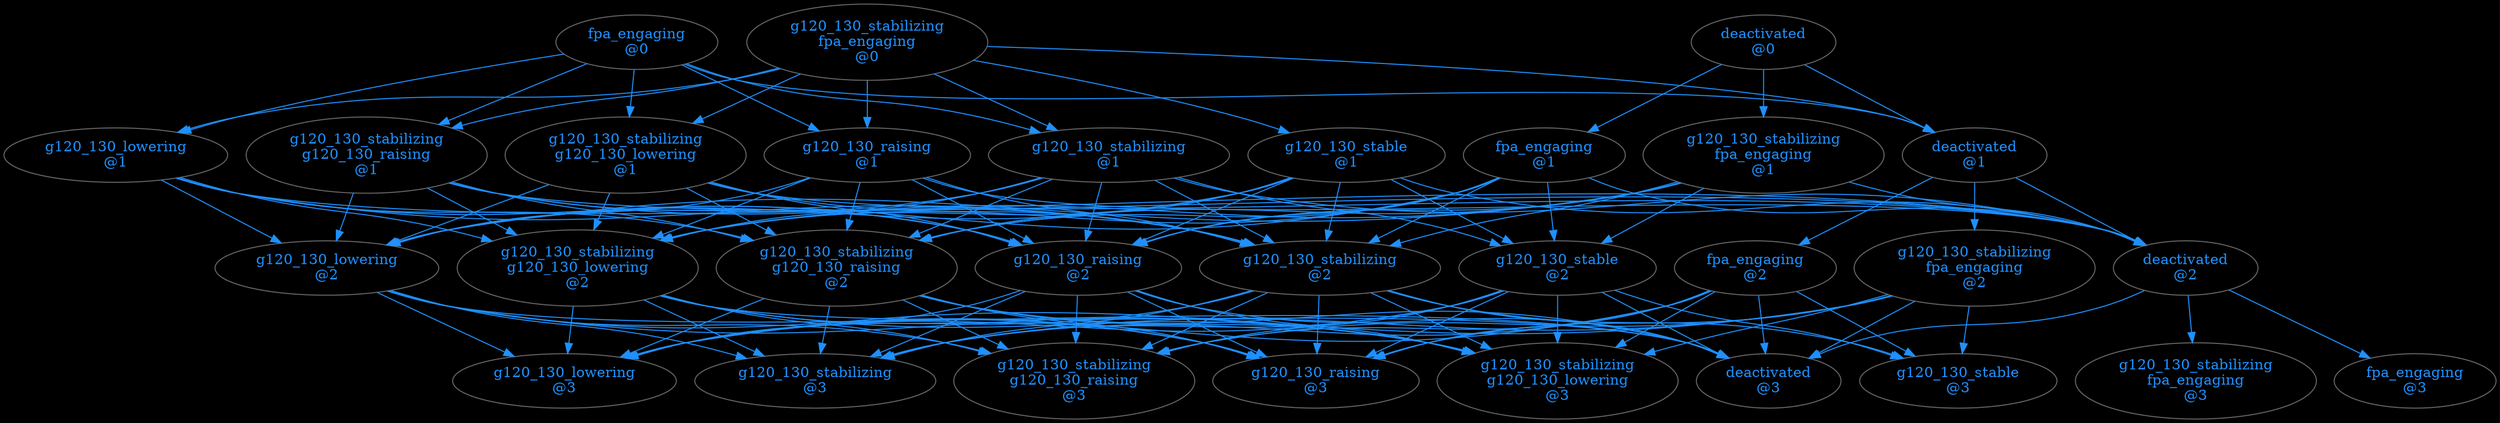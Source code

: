strict digraph mode_graph {
graph [bgcolor=black margin=0.0] ;
  node [
  style=filled
  fillcolor=black
  fontcolor="#1e90ff"
  color="#666666"
  ] ;
  edge [color="#1e90ff" fontcolor="#222222"] ;
  

  "g120_130_stabilizing\nfpa_engaging\n@0" -> "g120_130_stabilizing\ng120_130_raising\n@1" ;
  "g120_130_stabilizing\ng120_130_raising\n@1" -> "deactivated\n@2" ;
  "deactivated\n@2" -> "deactivated\n@3" ;

  "g120_130_stabilizing\nfpa_engaging\n@0" -> "g120_130_stabilizing\ng120_130_raising\n@1" ;
  "g120_130_stabilizing\ng120_130_raising\n@1" -> "deactivated\n@2" ;
  "deactivated\n@2" -> "g120_130_stabilizing\nfpa_engaging\n@3" ;

  "g120_130_stabilizing\nfpa_engaging\n@0" -> "g120_130_stabilizing\ng120_130_raising\n@1" ;
  "g120_130_stabilizing\ng120_130_raising\n@1" -> "deactivated\n@2" ;
  "deactivated\n@2" -> "fpa_engaging\n@3" ;

  "g120_130_stabilizing\nfpa_engaging\n@0" -> "g120_130_stabilizing\ng120_130_raising\n@1" ;
  "g120_130_stabilizing\ng120_130_raising\n@1" -> "g120_130_stabilizing\ng120_130_lowering\n@2" ;
  "g120_130_stabilizing\ng120_130_lowering\n@2" -> "g120_130_stabilizing\n@3" ;

  "g120_130_stabilizing\nfpa_engaging\n@0" -> "g120_130_stabilizing\ng120_130_raising\n@1" ;
  "g120_130_stabilizing\ng120_130_raising\n@1" -> "g120_130_stabilizing\ng120_130_lowering\n@2" ;
  "g120_130_stabilizing\ng120_130_lowering\n@2" -> "deactivated\n@3" ;

  "g120_130_stabilizing\nfpa_engaging\n@0" -> "g120_130_stabilizing\ng120_130_raising\n@1" ;
  "g120_130_stabilizing\ng120_130_raising\n@1" -> "g120_130_stabilizing\ng120_130_lowering\n@2" ;
  "g120_130_stabilizing\ng120_130_lowering\n@2" -> "g120_130_stabilizing\ng120_130_raising\n@3" ;

  "g120_130_stabilizing\nfpa_engaging\n@0" -> "g120_130_stabilizing\ng120_130_raising\n@1" ;
  "g120_130_stabilizing\ng120_130_raising\n@1" -> "g120_130_stabilizing\ng120_130_lowering\n@2" ;
  "g120_130_stabilizing\ng120_130_lowering\n@2" -> "g120_130_raising\n@3" ;

  "g120_130_stabilizing\nfpa_engaging\n@0" -> "g120_130_stabilizing\ng120_130_raising\n@1" ;
  "g120_130_stabilizing\ng120_130_raising\n@1" -> "g120_130_stabilizing\ng120_130_lowering\n@2" ;
  "g120_130_stabilizing\ng120_130_lowering\n@2" -> "g120_130_stabilizing\ng120_130_lowering\n@3" ;

  "g120_130_stabilizing\nfpa_engaging\n@0" -> "g120_130_stabilizing\ng120_130_raising\n@1" ;
  "g120_130_stabilizing\ng120_130_raising\n@1" -> "g120_130_stabilizing\ng120_130_lowering\n@2" ;
  "g120_130_stabilizing\ng120_130_lowering\n@2" -> "g120_130_lowering\n@3" ;

  "g120_130_stabilizing\nfpa_engaging\n@0" -> "g120_130_stabilizing\ng120_130_raising\n@1" ;
  "g120_130_stabilizing\ng120_130_raising\n@1" -> "g120_130_stabilizing\ng120_130_raising\n@2" ;
  "g120_130_stabilizing\ng120_130_raising\n@2" -> "deactivated\n@3" ;

  "g120_130_stabilizing\nfpa_engaging\n@0" -> "g120_130_stabilizing\ng120_130_raising\n@1" ;
  "g120_130_stabilizing\ng120_130_raising\n@1" -> "g120_130_stabilizing\ng120_130_raising\n@2" ;
  "g120_130_stabilizing\ng120_130_raising\n@2" -> "g120_130_lowering\n@3" ;

  "g120_130_stabilizing\nfpa_engaging\n@0" -> "g120_130_stabilizing\ng120_130_raising\n@1" ;
  "g120_130_stabilizing\ng120_130_raising\n@1" -> "g120_130_stabilizing\ng120_130_raising\n@2" ;
  "g120_130_stabilizing\ng120_130_raising\n@2" -> "g120_130_stabilizing\ng120_130_lowering\n@3" ;

  "g120_130_stabilizing\nfpa_engaging\n@0" -> "g120_130_stabilizing\ng120_130_raising\n@1" ;
  "g120_130_stabilizing\ng120_130_raising\n@1" -> "g120_130_stabilizing\ng120_130_raising\n@2" ;
  "g120_130_stabilizing\ng120_130_raising\n@2" -> "g120_130_stabilizing\ng120_130_raising\n@3" ;

  "g120_130_stabilizing\nfpa_engaging\n@0" -> "g120_130_stabilizing\ng120_130_raising\n@1" ;
  "g120_130_stabilizing\ng120_130_raising\n@1" -> "g120_130_stabilizing\ng120_130_raising\n@2" ;
  "g120_130_stabilizing\ng120_130_raising\n@2" -> "g120_130_stabilizing\n@3" ;

  "g120_130_stabilizing\nfpa_engaging\n@0" -> "g120_130_stabilizing\ng120_130_raising\n@1" ;
  "g120_130_stabilizing\ng120_130_raising\n@1" -> "g120_130_stabilizing\ng120_130_raising\n@2" ;
  "g120_130_stabilizing\ng120_130_raising\n@2" -> "g120_130_raising\n@3" ;

  "g120_130_stabilizing\nfpa_engaging\n@0" -> "g120_130_stabilizing\ng120_130_raising\n@1" ;
  "g120_130_stabilizing\ng120_130_raising\n@1" -> "g120_130_raising\n@2" ;
  "g120_130_raising\n@2" -> "deactivated\n@3" ;

  "g120_130_stabilizing\nfpa_engaging\n@0" -> "g120_130_stabilizing\ng120_130_raising\n@1" ;
  "g120_130_stabilizing\ng120_130_raising\n@1" -> "g120_130_raising\n@2" ;
  "g120_130_raising\n@2" -> "g120_130_stabilizing\n@3" ;

  "g120_130_stabilizing\nfpa_engaging\n@0" -> "g120_130_stabilizing\ng120_130_raising\n@1" ;
  "g120_130_stabilizing\ng120_130_raising\n@1" -> "g120_130_raising\n@2" ;
  "g120_130_raising\n@2" -> "g120_130_raising\n@3" ;

  "g120_130_stabilizing\nfpa_engaging\n@0" -> "g120_130_stabilizing\ng120_130_raising\n@1" ;
  "g120_130_stabilizing\ng120_130_raising\n@1" -> "g120_130_raising\n@2" ;
  "g120_130_raising\n@2" -> "g120_130_stabilizing\ng120_130_raising\n@3" ;

  "g120_130_stabilizing\nfpa_engaging\n@0" -> "g120_130_stabilizing\ng120_130_raising\n@1" ;
  "g120_130_stabilizing\ng120_130_raising\n@1" -> "g120_130_raising\n@2" ;
  "g120_130_raising\n@2" -> "g120_130_stabilizing\ng120_130_lowering\n@3" ;

  "g120_130_stabilizing\nfpa_engaging\n@0" -> "g120_130_stabilizing\ng120_130_raising\n@1" ;
  "g120_130_stabilizing\ng120_130_raising\n@1" -> "g120_130_raising\n@2" ;
  "g120_130_raising\n@2" -> "g120_130_lowering\n@3" ;

  "g120_130_stabilizing\nfpa_engaging\n@0" -> "g120_130_stabilizing\ng120_130_raising\n@1" ;
  "g120_130_stabilizing\ng120_130_raising\n@1" -> "g120_130_stabilizing\n@2" ;
  "g120_130_stabilizing\n@2" -> "deactivated\n@3" ;

  "g120_130_stabilizing\nfpa_engaging\n@0" -> "g120_130_stabilizing\ng120_130_raising\n@1" ;
  "g120_130_stabilizing\ng120_130_raising\n@1" -> "g120_130_stabilizing\n@2" ;
  "g120_130_stabilizing\n@2" -> "g120_130_raising\n@3" ;

  "g120_130_stabilizing\nfpa_engaging\n@0" -> "g120_130_stabilizing\ng120_130_raising\n@1" ;
  "g120_130_stabilizing\ng120_130_raising\n@1" -> "g120_130_stabilizing\n@2" ;
  "g120_130_stabilizing\n@2" -> "g120_130_stabilizing\ng120_130_raising\n@3" ;

  "g120_130_stabilizing\nfpa_engaging\n@0" -> "g120_130_stabilizing\ng120_130_raising\n@1" ;
  "g120_130_stabilizing\ng120_130_raising\n@1" -> "g120_130_stabilizing\n@2" ;
  "g120_130_stabilizing\n@2" -> "g120_130_stabilizing\n@3" ;

  "g120_130_stabilizing\nfpa_engaging\n@0" -> "g120_130_stabilizing\ng120_130_raising\n@1" ;
  "g120_130_stabilizing\ng120_130_raising\n@1" -> "g120_130_stabilizing\n@2" ;
  "g120_130_stabilizing\n@2" -> "g120_130_stabilizing\ng120_130_lowering\n@3" ;

  "g120_130_stabilizing\nfpa_engaging\n@0" -> "g120_130_stabilizing\ng120_130_raising\n@1" ;
  "g120_130_stabilizing\ng120_130_raising\n@1" -> "g120_130_stabilizing\n@2" ;
  "g120_130_stabilizing\n@2" -> "g120_130_lowering\n@3" ;

  "g120_130_stabilizing\nfpa_engaging\n@0" -> "g120_130_stabilizing\ng120_130_raising\n@1" ;
  "g120_130_stabilizing\ng120_130_raising\n@1" -> "g120_130_stabilizing\n@2" ;
  "g120_130_stabilizing\n@2" -> "g120_130_stable\n@3" ;

  "g120_130_stabilizing\nfpa_engaging\n@0" -> "g120_130_stabilizing\ng120_130_raising\n@1" ;
  "g120_130_stabilizing\ng120_130_raising\n@1" -> "g120_130_lowering\n@2" ;
  "g120_130_lowering\n@2" -> "deactivated\n@3" ;

  "g120_130_stabilizing\nfpa_engaging\n@0" -> "g120_130_stabilizing\ng120_130_raising\n@1" ;
  "g120_130_stabilizing\ng120_130_raising\n@1" -> "g120_130_lowering\n@2" ;
  "g120_130_lowering\n@2" -> "g120_130_raising\n@3" ;

  "g120_130_stabilizing\nfpa_engaging\n@0" -> "g120_130_stabilizing\ng120_130_raising\n@1" ;
  "g120_130_stabilizing\ng120_130_raising\n@1" -> "g120_130_lowering\n@2" ;
  "g120_130_lowering\n@2" -> "g120_130_stabilizing\ng120_130_raising\n@3" ;

  "g120_130_stabilizing\nfpa_engaging\n@0" -> "g120_130_stabilizing\ng120_130_raising\n@1" ;
  "g120_130_stabilizing\ng120_130_raising\n@1" -> "g120_130_lowering\n@2" ;
  "g120_130_lowering\n@2" -> "g120_130_stabilizing\n@3" ;

  "g120_130_stabilizing\nfpa_engaging\n@0" -> "g120_130_stabilizing\ng120_130_raising\n@1" ;
  "g120_130_stabilizing\ng120_130_raising\n@1" -> "g120_130_lowering\n@2" ;
  "g120_130_lowering\n@2" -> "g120_130_stabilizing\ng120_130_lowering\n@3" ;

  "g120_130_stabilizing\nfpa_engaging\n@0" -> "g120_130_stabilizing\ng120_130_raising\n@1" ;
  "g120_130_stabilizing\ng120_130_raising\n@1" -> "g120_130_lowering\n@2" ;
  "g120_130_lowering\n@2" -> "g120_130_lowering\n@3" ;

  "g120_130_stabilizing\nfpa_engaging\n@0" -> "g120_130_stabilizing\n@1" ;
  "g120_130_stabilizing\n@1" -> "deactivated\n@2" ;
  "deactivated\n@2" -> "deactivated\n@3" ;

  "g120_130_stabilizing\nfpa_engaging\n@0" -> "g120_130_stabilizing\n@1" ;
  "g120_130_stabilizing\n@1" -> "deactivated\n@2" ;
  "deactivated\n@2" -> "fpa_engaging\n@3" ;

  "g120_130_stabilizing\nfpa_engaging\n@0" -> "g120_130_stabilizing\n@1" ;
  "g120_130_stabilizing\n@1" -> "deactivated\n@2" ;
  "deactivated\n@2" -> "g120_130_stabilizing\nfpa_engaging\n@3" ;

  "g120_130_stabilizing\nfpa_engaging\n@0" -> "g120_130_stabilizing\n@1" ;
  "g120_130_stabilizing\n@1" -> "g120_130_stabilizing\n@2" ;
  "g120_130_stabilizing\n@2" -> "deactivated\n@3" ;

  "g120_130_stabilizing\nfpa_engaging\n@0" -> "g120_130_stabilizing\n@1" ;
  "g120_130_stabilizing\n@1" -> "g120_130_stabilizing\n@2" ;
  "g120_130_stabilizing\n@2" -> "g120_130_stable\n@3" ;

  "g120_130_stabilizing\nfpa_engaging\n@0" -> "g120_130_stabilizing\n@1" ;
  "g120_130_stabilizing\n@1" -> "g120_130_stabilizing\n@2" ;
  "g120_130_stabilizing\n@2" -> "g120_130_raising\n@3" ;

  "g120_130_stabilizing\nfpa_engaging\n@0" -> "g120_130_stabilizing\n@1" ;
  "g120_130_stabilizing\n@1" -> "g120_130_stabilizing\n@2" ;
  "g120_130_stabilizing\n@2" -> "g120_130_stabilizing\ng120_130_raising\n@3" ;

  "g120_130_stabilizing\nfpa_engaging\n@0" -> "g120_130_stabilizing\n@1" ;
  "g120_130_stabilizing\n@1" -> "g120_130_stabilizing\n@2" ;
  "g120_130_stabilizing\n@2" -> "g120_130_stabilizing\n@3" ;

  "g120_130_stabilizing\nfpa_engaging\n@0" -> "g120_130_stabilizing\n@1" ;
  "g120_130_stabilizing\n@1" -> "g120_130_stabilizing\n@2" ;
  "g120_130_stabilizing\n@2" -> "g120_130_stabilizing\ng120_130_lowering\n@3" ;

  "g120_130_stabilizing\nfpa_engaging\n@0" -> "g120_130_stabilizing\n@1" ;
  "g120_130_stabilizing\n@1" -> "g120_130_stabilizing\n@2" ;
  "g120_130_stabilizing\n@2" -> "g120_130_lowering\n@3" ;

  "g120_130_stabilizing\nfpa_engaging\n@0" -> "g120_130_stabilizing\n@1" ;
  "g120_130_stabilizing\n@1" -> "g120_130_lowering\n@2" ;
  "g120_130_lowering\n@2" -> "g120_130_stabilizing\n@3" ;

  "g120_130_stabilizing\nfpa_engaging\n@0" -> "g120_130_stabilizing\n@1" ;
  "g120_130_stabilizing\n@1" -> "g120_130_lowering\n@2" ;
  "g120_130_lowering\n@2" -> "g120_130_stabilizing\ng120_130_raising\n@3" ;

  "g120_130_stabilizing\nfpa_engaging\n@0" -> "g120_130_stabilizing\n@1" ;
  "g120_130_stabilizing\n@1" -> "g120_130_lowering\n@2" ;
  "g120_130_lowering\n@2" -> "g120_130_raising\n@3" ;

  "g120_130_stabilizing\nfpa_engaging\n@0" -> "g120_130_stabilizing\n@1" ;
  "g120_130_stabilizing\n@1" -> "g120_130_lowering\n@2" ;
  "g120_130_lowering\n@2" -> "g120_130_lowering\n@3" ;

  "g120_130_stabilizing\nfpa_engaging\n@0" -> "g120_130_stabilizing\n@1" ;
  "g120_130_stabilizing\n@1" -> "g120_130_lowering\n@2" ;
  "g120_130_lowering\n@2" -> "g120_130_stabilizing\ng120_130_lowering\n@3" ;

  "g120_130_stabilizing\nfpa_engaging\n@0" -> "g120_130_stabilizing\n@1" ;
  "g120_130_stabilizing\n@1" -> "g120_130_lowering\n@2" ;
  "g120_130_lowering\n@2" -> "deactivated\n@3" ;

  "g120_130_stabilizing\nfpa_engaging\n@0" -> "g120_130_stabilizing\n@1" ;
  "g120_130_stabilizing\n@1" -> "g120_130_stabilizing\ng120_130_lowering\n@2" ;
  "g120_130_stabilizing\ng120_130_lowering\n@2" -> "g120_130_raising\n@3" ;

  "g120_130_stabilizing\nfpa_engaging\n@0" -> "g120_130_stabilizing\n@1" ;
  "g120_130_stabilizing\n@1" -> "g120_130_stabilizing\ng120_130_lowering\n@2" ;
  "g120_130_stabilizing\ng120_130_lowering\n@2" -> "g120_130_stabilizing\ng120_130_raising\n@3" ;

  "g120_130_stabilizing\nfpa_engaging\n@0" -> "g120_130_stabilizing\n@1" ;
  "g120_130_stabilizing\n@1" -> "g120_130_stabilizing\ng120_130_lowering\n@2" ;
  "g120_130_stabilizing\ng120_130_lowering\n@2" -> "g120_130_stabilizing\n@3" ;

  "g120_130_stabilizing\nfpa_engaging\n@0" -> "g120_130_stabilizing\n@1" ;
  "g120_130_stabilizing\n@1" -> "g120_130_stabilizing\ng120_130_lowering\n@2" ;
  "g120_130_stabilizing\ng120_130_lowering\n@2" -> "g120_130_stabilizing\ng120_130_lowering\n@3" ;

  "g120_130_stabilizing\nfpa_engaging\n@0" -> "g120_130_stabilizing\n@1" ;
  "g120_130_stabilizing\n@1" -> "g120_130_stabilizing\ng120_130_lowering\n@2" ;
  "g120_130_stabilizing\ng120_130_lowering\n@2" -> "g120_130_lowering\n@3" ;

  "g120_130_stabilizing\nfpa_engaging\n@0" -> "g120_130_stabilizing\n@1" ;
  "g120_130_stabilizing\n@1" -> "g120_130_stabilizing\ng120_130_lowering\n@2" ;
  "g120_130_stabilizing\ng120_130_lowering\n@2" -> "deactivated\n@3" ;

  "g120_130_stabilizing\nfpa_engaging\n@0" -> "g120_130_stabilizing\n@1" ;
  "g120_130_stabilizing\n@1" -> "g120_130_stabilizing\ng120_130_raising\n@2" ;
  "g120_130_stabilizing\ng120_130_raising\n@2" -> "g120_130_raising\n@3" ;

  "g120_130_stabilizing\nfpa_engaging\n@0" -> "g120_130_stabilizing\n@1" ;
  "g120_130_stabilizing\n@1" -> "g120_130_stabilizing\ng120_130_raising\n@2" ;
  "g120_130_stabilizing\ng120_130_raising\n@2" -> "g120_130_stabilizing\ng120_130_raising\n@3" ;

  "g120_130_stabilizing\nfpa_engaging\n@0" -> "g120_130_stabilizing\n@1" ;
  "g120_130_stabilizing\n@1" -> "g120_130_stabilizing\ng120_130_raising\n@2" ;
  "g120_130_stabilizing\ng120_130_raising\n@2" -> "g120_130_stabilizing\n@3" ;

  "g120_130_stabilizing\nfpa_engaging\n@0" -> "g120_130_stabilizing\n@1" ;
  "g120_130_stabilizing\n@1" -> "g120_130_stabilizing\ng120_130_raising\n@2" ;
  "g120_130_stabilizing\ng120_130_raising\n@2" -> "g120_130_stabilizing\ng120_130_lowering\n@3" ;

  "g120_130_stabilizing\nfpa_engaging\n@0" -> "g120_130_stabilizing\n@1" ;
  "g120_130_stabilizing\n@1" -> "g120_130_stabilizing\ng120_130_raising\n@2" ;
  "g120_130_stabilizing\ng120_130_raising\n@2" -> "g120_130_lowering\n@3" ;

  "g120_130_stabilizing\nfpa_engaging\n@0" -> "g120_130_stabilizing\n@1" ;
  "g120_130_stabilizing\n@1" -> "g120_130_stabilizing\ng120_130_raising\n@2" ;
  "g120_130_stabilizing\ng120_130_raising\n@2" -> "deactivated\n@3" ;

  "g120_130_stabilizing\nfpa_engaging\n@0" -> "g120_130_stabilizing\n@1" ;
  "g120_130_stabilizing\n@1" -> "g120_130_raising\n@2" ;
  "g120_130_raising\n@2" -> "g120_130_raising\n@3" ;

  "g120_130_stabilizing\nfpa_engaging\n@0" -> "g120_130_stabilizing\n@1" ;
  "g120_130_stabilizing\n@1" -> "g120_130_raising\n@2" ;
  "g120_130_raising\n@2" -> "g120_130_stabilizing\ng120_130_raising\n@3" ;

  "g120_130_stabilizing\nfpa_engaging\n@0" -> "g120_130_stabilizing\n@1" ;
  "g120_130_stabilizing\n@1" -> "g120_130_raising\n@2" ;
  "g120_130_raising\n@2" -> "g120_130_stabilizing\n@3" ;

  "g120_130_stabilizing\nfpa_engaging\n@0" -> "g120_130_stabilizing\n@1" ;
  "g120_130_stabilizing\n@1" -> "g120_130_raising\n@2" ;
  "g120_130_raising\n@2" -> "g120_130_stabilizing\ng120_130_lowering\n@3" ;

  "g120_130_stabilizing\nfpa_engaging\n@0" -> "g120_130_stabilizing\n@1" ;
  "g120_130_stabilizing\n@1" -> "g120_130_raising\n@2" ;
  "g120_130_raising\n@2" -> "g120_130_lowering\n@3" ;

  "g120_130_stabilizing\nfpa_engaging\n@0" -> "g120_130_stabilizing\n@1" ;
  "g120_130_stabilizing\n@1" -> "g120_130_raising\n@2" ;
  "g120_130_raising\n@2" -> "deactivated\n@3" ;

  "g120_130_stabilizing\nfpa_engaging\n@0" -> "deactivated\n@1" ;
  "deactivated\n@1" -> "deactivated\n@2" ;
  "deactivated\n@2" -> "deactivated\n@3" ;

  "g120_130_stabilizing\nfpa_engaging\n@0" -> "deactivated\n@1" ;
  "deactivated\n@1" -> "deactivated\n@2" ;
  "deactivated\n@2" -> "g120_130_stabilizing\nfpa_engaging\n@3" ;

  "g120_130_stabilizing\nfpa_engaging\n@0" -> "deactivated\n@1" ;
  "deactivated\n@1" -> "deactivated\n@2" ;
  "deactivated\n@2" -> "fpa_engaging\n@3" ;

  "g120_130_stabilizing\nfpa_engaging\n@0" -> "deactivated\n@1" ;
  "deactivated\n@1" -> "g120_130_stabilizing\nfpa_engaging\n@2" ;
  "g120_130_stabilizing\nfpa_engaging\n@2" -> "g120_130_stabilizing\n@3" ;

  "g120_130_stabilizing\nfpa_engaging\n@0" -> "deactivated\n@1" ;
  "deactivated\n@1" -> "g120_130_stabilizing\nfpa_engaging\n@2" ;
  "g120_130_stabilizing\nfpa_engaging\n@2" -> "g120_130_stabilizing\ng120_130_lowering\n@3" ;

  "g120_130_stabilizing\nfpa_engaging\n@0" -> "deactivated\n@1" ;
  "deactivated\n@1" -> "g120_130_stabilizing\nfpa_engaging\n@2" ;
  "g120_130_stabilizing\nfpa_engaging\n@2" -> "g120_130_lowering\n@3" ;

  "g120_130_stabilizing\nfpa_engaging\n@0" -> "deactivated\n@1" ;
  "deactivated\n@1" -> "g120_130_stabilizing\nfpa_engaging\n@2" ;
  "g120_130_stabilizing\nfpa_engaging\n@2" -> "g120_130_stabilizing\ng120_130_raising\n@3" ;

  "g120_130_stabilizing\nfpa_engaging\n@0" -> "deactivated\n@1" ;
  "deactivated\n@1" -> "g120_130_stabilizing\nfpa_engaging\n@2" ;
  "g120_130_stabilizing\nfpa_engaging\n@2" -> "deactivated\n@3" ;

  "g120_130_stabilizing\nfpa_engaging\n@0" -> "deactivated\n@1" ;
  "deactivated\n@1" -> "g120_130_stabilizing\nfpa_engaging\n@2" ;
  "g120_130_stabilizing\nfpa_engaging\n@2" -> "g120_130_raising\n@3" ;

  "g120_130_stabilizing\nfpa_engaging\n@0" -> "deactivated\n@1" ;
  "deactivated\n@1" -> "g120_130_stabilizing\nfpa_engaging\n@2" ;
  "g120_130_stabilizing\nfpa_engaging\n@2" -> "g120_130_stable\n@3" ;

  "g120_130_stabilizing\nfpa_engaging\n@0" -> "deactivated\n@1" ;
  "deactivated\n@1" -> "fpa_engaging\n@2" ;
  "fpa_engaging\n@2" -> "g120_130_stable\n@3" ;

  "g120_130_stabilizing\nfpa_engaging\n@0" -> "deactivated\n@1" ;
  "deactivated\n@1" -> "fpa_engaging\n@2" ;
  "fpa_engaging\n@2" -> "g120_130_raising\n@3" ;

  "g120_130_stabilizing\nfpa_engaging\n@0" -> "deactivated\n@1" ;
  "deactivated\n@1" -> "fpa_engaging\n@2" ;
  "fpa_engaging\n@2" -> "g120_130_stabilizing\ng120_130_raising\n@3" ;

  "g120_130_stabilizing\nfpa_engaging\n@0" -> "deactivated\n@1" ;
  "deactivated\n@1" -> "fpa_engaging\n@2" ;
  "fpa_engaging\n@2" -> "g120_130_stabilizing\n@3" ;

  "g120_130_stabilizing\nfpa_engaging\n@0" -> "deactivated\n@1" ;
  "deactivated\n@1" -> "fpa_engaging\n@2" ;
  "fpa_engaging\n@2" -> "g120_130_lowering\n@3" ;

  "g120_130_stabilizing\nfpa_engaging\n@0" -> "deactivated\n@1" ;
  "deactivated\n@1" -> "fpa_engaging\n@2" ;
  "fpa_engaging\n@2" -> "g120_130_stabilizing\ng120_130_lowering\n@3" ;

  "g120_130_stabilizing\nfpa_engaging\n@0" -> "deactivated\n@1" ;
  "deactivated\n@1" -> "fpa_engaging\n@2" ;
  "fpa_engaging\n@2" -> "deactivated\n@3" ;

  "g120_130_stabilizing\nfpa_engaging\n@0" -> "g120_130_stabilizing\ng120_130_lowering\n@1" ;
  "g120_130_stabilizing\ng120_130_lowering\n@1" -> "deactivated\n@2" ;
  "deactivated\n@2" -> "deactivated\n@3" ;

  "g120_130_stabilizing\nfpa_engaging\n@0" -> "g120_130_stabilizing\ng120_130_lowering\n@1" ;
  "g120_130_stabilizing\ng120_130_lowering\n@1" -> "deactivated\n@2" ;
  "deactivated\n@2" -> "g120_130_stabilizing\nfpa_engaging\n@3" ;

  "g120_130_stabilizing\nfpa_engaging\n@0" -> "g120_130_stabilizing\ng120_130_lowering\n@1" ;
  "g120_130_stabilizing\ng120_130_lowering\n@1" -> "deactivated\n@2" ;
  "deactivated\n@2" -> "fpa_engaging\n@3" ;

  "g120_130_stabilizing\nfpa_engaging\n@0" -> "g120_130_stabilizing\ng120_130_lowering\n@1" ;
  "g120_130_stabilizing\ng120_130_lowering\n@1" -> "g120_130_lowering\n@2" ;
  "g120_130_lowering\n@2" -> "deactivated\n@3" ;

  "g120_130_stabilizing\nfpa_engaging\n@0" -> "g120_130_stabilizing\ng120_130_lowering\n@1" ;
  "g120_130_stabilizing\ng120_130_lowering\n@1" -> "g120_130_lowering\n@2" ;
  "g120_130_lowering\n@2" -> "g120_130_raising\n@3" ;

  "g120_130_stabilizing\nfpa_engaging\n@0" -> "g120_130_stabilizing\ng120_130_lowering\n@1" ;
  "g120_130_stabilizing\ng120_130_lowering\n@1" -> "g120_130_lowering\n@2" ;
  "g120_130_lowering\n@2" -> "g120_130_stabilizing\ng120_130_raising\n@3" ;

  "g120_130_stabilizing\nfpa_engaging\n@0" -> "g120_130_stabilizing\ng120_130_lowering\n@1" ;
  "g120_130_stabilizing\ng120_130_lowering\n@1" -> "g120_130_lowering\n@2" ;
  "g120_130_lowering\n@2" -> "g120_130_stabilizing\n@3" ;

  "g120_130_stabilizing\nfpa_engaging\n@0" -> "g120_130_stabilizing\ng120_130_lowering\n@1" ;
  "g120_130_stabilizing\ng120_130_lowering\n@1" -> "g120_130_lowering\n@2" ;
  "g120_130_lowering\n@2" -> "g120_130_stabilizing\ng120_130_lowering\n@3" ;

  "g120_130_stabilizing\nfpa_engaging\n@0" -> "g120_130_stabilizing\ng120_130_lowering\n@1" ;
  "g120_130_stabilizing\ng120_130_lowering\n@1" -> "g120_130_lowering\n@2" ;
  "g120_130_lowering\n@2" -> "g120_130_lowering\n@3" ;

  "g120_130_stabilizing\nfpa_engaging\n@0" -> "g120_130_stabilizing\ng120_130_lowering\n@1" ;
  "g120_130_stabilizing\ng120_130_lowering\n@1" -> "g120_130_stabilizing\ng120_130_raising\n@2" ;
  "g120_130_stabilizing\ng120_130_raising\n@2" -> "deactivated\n@3" ;

  "g120_130_stabilizing\nfpa_engaging\n@0" -> "g120_130_stabilizing\ng120_130_lowering\n@1" ;
  "g120_130_stabilizing\ng120_130_lowering\n@1" -> "g120_130_stabilizing\ng120_130_raising\n@2" ;
  "g120_130_stabilizing\ng120_130_raising\n@2" -> "g120_130_raising\n@3" ;

  "g120_130_stabilizing\nfpa_engaging\n@0" -> "g120_130_stabilizing\ng120_130_lowering\n@1" ;
  "g120_130_stabilizing\ng120_130_lowering\n@1" -> "g120_130_stabilizing\ng120_130_raising\n@2" ;
  "g120_130_stabilizing\ng120_130_raising\n@2" -> "g120_130_stabilizing\ng120_130_raising\n@3" ;

  "g120_130_stabilizing\nfpa_engaging\n@0" -> "g120_130_stabilizing\ng120_130_lowering\n@1" ;
  "g120_130_stabilizing\ng120_130_lowering\n@1" -> "g120_130_stabilizing\ng120_130_raising\n@2" ;
  "g120_130_stabilizing\ng120_130_raising\n@2" -> "g120_130_stabilizing\n@3" ;

  "g120_130_stabilizing\nfpa_engaging\n@0" -> "g120_130_stabilizing\ng120_130_lowering\n@1" ;
  "g120_130_stabilizing\ng120_130_lowering\n@1" -> "g120_130_stabilizing\ng120_130_raising\n@2" ;
  "g120_130_stabilizing\ng120_130_raising\n@2" -> "g120_130_lowering\n@3" ;

  "g120_130_stabilizing\nfpa_engaging\n@0" -> "g120_130_stabilizing\ng120_130_lowering\n@1" ;
  "g120_130_stabilizing\ng120_130_lowering\n@1" -> "g120_130_stabilizing\ng120_130_raising\n@2" ;
  "g120_130_stabilizing\ng120_130_raising\n@2" -> "g120_130_stabilizing\ng120_130_lowering\n@3" ;

  "g120_130_stabilizing\nfpa_engaging\n@0" -> "g120_130_stabilizing\ng120_130_lowering\n@1" ;
  "g120_130_stabilizing\ng120_130_lowering\n@1" -> "g120_130_stabilizing\ng120_130_lowering\n@2" ;
  "g120_130_stabilizing\ng120_130_lowering\n@2" -> "deactivated\n@3" ;

  "g120_130_stabilizing\nfpa_engaging\n@0" -> "g120_130_stabilizing\ng120_130_lowering\n@1" ;
  "g120_130_stabilizing\ng120_130_lowering\n@1" -> "g120_130_stabilizing\ng120_130_lowering\n@2" ;
  "g120_130_stabilizing\ng120_130_lowering\n@2" -> "g120_130_stabilizing\ng120_130_raising\n@3" ;

  "g120_130_stabilizing\nfpa_engaging\n@0" -> "g120_130_stabilizing\ng120_130_lowering\n@1" ;
  "g120_130_stabilizing\ng120_130_lowering\n@1" -> "g120_130_stabilizing\ng120_130_lowering\n@2" ;
  "g120_130_stabilizing\ng120_130_lowering\n@2" -> "g120_130_stabilizing\n@3" ;

  "g120_130_stabilizing\nfpa_engaging\n@0" -> "g120_130_stabilizing\ng120_130_lowering\n@1" ;
  "g120_130_stabilizing\ng120_130_lowering\n@1" -> "g120_130_stabilizing\ng120_130_lowering\n@2" ;
  "g120_130_stabilizing\ng120_130_lowering\n@2" -> "g120_130_raising\n@3" ;

  "g120_130_stabilizing\nfpa_engaging\n@0" -> "g120_130_stabilizing\ng120_130_lowering\n@1" ;
  "g120_130_stabilizing\ng120_130_lowering\n@1" -> "g120_130_stabilizing\ng120_130_lowering\n@2" ;
  "g120_130_stabilizing\ng120_130_lowering\n@2" -> "g120_130_lowering\n@3" ;

  "g120_130_stabilizing\nfpa_engaging\n@0" -> "g120_130_stabilizing\ng120_130_lowering\n@1" ;
  "g120_130_stabilizing\ng120_130_lowering\n@1" -> "g120_130_stabilizing\ng120_130_lowering\n@2" ;
  "g120_130_stabilizing\ng120_130_lowering\n@2" -> "g120_130_stabilizing\ng120_130_lowering\n@3" ;

  "g120_130_stabilizing\nfpa_engaging\n@0" -> "g120_130_stabilizing\ng120_130_lowering\n@1" ;
  "g120_130_stabilizing\ng120_130_lowering\n@1" -> "g120_130_stabilizing\n@2" ;
  "g120_130_stabilizing\n@2" -> "g120_130_stable\n@3" ;

  "g120_130_stabilizing\nfpa_engaging\n@0" -> "g120_130_stabilizing\ng120_130_lowering\n@1" ;
  "g120_130_stabilizing\ng120_130_lowering\n@1" -> "g120_130_stabilizing\n@2" ;
  "g120_130_stabilizing\n@2" -> "g120_130_raising\n@3" ;

  "g120_130_stabilizing\nfpa_engaging\n@0" -> "g120_130_stabilizing\ng120_130_lowering\n@1" ;
  "g120_130_stabilizing\ng120_130_lowering\n@1" -> "g120_130_stabilizing\n@2" ;
  "g120_130_stabilizing\n@2" -> "g120_130_stabilizing\ng120_130_raising\n@3" ;

  "g120_130_stabilizing\nfpa_engaging\n@0" -> "g120_130_stabilizing\ng120_130_lowering\n@1" ;
  "g120_130_stabilizing\ng120_130_lowering\n@1" -> "g120_130_stabilizing\n@2" ;
  "g120_130_stabilizing\n@2" -> "g120_130_stabilizing\n@3" ;

  "g120_130_stabilizing\nfpa_engaging\n@0" -> "g120_130_stabilizing\ng120_130_lowering\n@1" ;
  "g120_130_stabilizing\ng120_130_lowering\n@1" -> "g120_130_stabilizing\n@2" ;
  "g120_130_stabilizing\n@2" -> "g120_130_stabilizing\ng120_130_lowering\n@3" ;

  "g120_130_stabilizing\nfpa_engaging\n@0" -> "g120_130_stabilizing\ng120_130_lowering\n@1" ;
  "g120_130_stabilizing\ng120_130_lowering\n@1" -> "g120_130_stabilizing\n@2" ;
  "g120_130_stabilizing\n@2" -> "g120_130_lowering\n@3" ;

  "g120_130_stabilizing\nfpa_engaging\n@0" -> "g120_130_stabilizing\ng120_130_lowering\n@1" ;
  "g120_130_stabilizing\ng120_130_lowering\n@1" -> "g120_130_stabilizing\n@2" ;
  "g120_130_stabilizing\n@2" -> "deactivated\n@3" ;

  "g120_130_stabilizing\nfpa_engaging\n@0" -> "g120_130_stabilizing\ng120_130_lowering\n@1" ;
  "g120_130_stabilizing\ng120_130_lowering\n@1" -> "g120_130_raising\n@2" ;
  "g120_130_raising\n@2" -> "deactivated\n@3" ;

  "g120_130_stabilizing\nfpa_engaging\n@0" -> "g120_130_stabilizing\ng120_130_lowering\n@1" ;
  "g120_130_stabilizing\ng120_130_lowering\n@1" -> "g120_130_raising\n@2" ;
  "g120_130_raising\n@2" -> "g120_130_raising\n@3" ;

  "g120_130_stabilizing\nfpa_engaging\n@0" -> "g120_130_stabilizing\ng120_130_lowering\n@1" ;
  "g120_130_stabilizing\ng120_130_lowering\n@1" -> "g120_130_raising\n@2" ;
  "g120_130_raising\n@2" -> "g120_130_stabilizing\ng120_130_raising\n@3" ;

  "g120_130_stabilizing\nfpa_engaging\n@0" -> "g120_130_stabilizing\ng120_130_lowering\n@1" ;
  "g120_130_stabilizing\ng120_130_lowering\n@1" -> "g120_130_raising\n@2" ;
  "g120_130_raising\n@2" -> "g120_130_stabilizing\n@3" ;

  "g120_130_stabilizing\nfpa_engaging\n@0" -> "g120_130_stabilizing\ng120_130_lowering\n@1" ;
  "g120_130_stabilizing\ng120_130_lowering\n@1" -> "g120_130_raising\n@2" ;
  "g120_130_raising\n@2" -> "g120_130_stabilizing\ng120_130_lowering\n@3" ;

  "g120_130_stabilizing\nfpa_engaging\n@0" -> "g120_130_stabilizing\ng120_130_lowering\n@1" ;
  "g120_130_stabilizing\ng120_130_lowering\n@1" -> "g120_130_raising\n@2" ;
  "g120_130_raising\n@2" -> "g120_130_lowering\n@3" ;

  "g120_130_stabilizing\nfpa_engaging\n@0" -> "g120_130_raising\n@1" ;
  "g120_130_raising\n@1" -> "deactivated\n@2" ;
  "deactivated\n@2" -> "deactivated\n@3" ;

  "g120_130_stabilizing\nfpa_engaging\n@0" -> "g120_130_raising\n@1" ;
  "g120_130_raising\n@1" -> "deactivated\n@2" ;
  "deactivated\n@2" -> "g120_130_stabilizing\nfpa_engaging\n@3" ;

  "g120_130_stabilizing\nfpa_engaging\n@0" -> "g120_130_raising\n@1" ;
  "g120_130_raising\n@1" -> "deactivated\n@2" ;
  "deactivated\n@2" -> "fpa_engaging\n@3" ;

  "g120_130_stabilizing\nfpa_engaging\n@0" -> "g120_130_raising\n@1" ;
  "g120_130_raising\n@1" -> "g120_130_lowering\n@2" ;
  "g120_130_lowering\n@2" -> "deactivated\n@3" ;

  "g120_130_stabilizing\nfpa_engaging\n@0" -> "g120_130_raising\n@1" ;
  "g120_130_raising\n@1" -> "g120_130_lowering\n@2" ;
  "g120_130_lowering\n@2" -> "g120_130_stabilizing\ng120_130_raising\n@3" ;

  "g120_130_stabilizing\nfpa_engaging\n@0" -> "g120_130_raising\n@1" ;
  "g120_130_raising\n@1" -> "g120_130_lowering\n@2" ;
  "g120_130_lowering\n@2" -> "g120_130_stabilizing\n@3" ;

  "g120_130_stabilizing\nfpa_engaging\n@0" -> "g120_130_raising\n@1" ;
  "g120_130_raising\n@1" -> "g120_130_lowering\n@2" ;
  "g120_130_lowering\n@2" -> "g120_130_raising\n@3" ;

  "g120_130_stabilizing\nfpa_engaging\n@0" -> "g120_130_raising\n@1" ;
  "g120_130_raising\n@1" -> "g120_130_lowering\n@2" ;
  "g120_130_lowering\n@2" -> "g120_130_stabilizing\ng120_130_lowering\n@3" ;

  "g120_130_stabilizing\nfpa_engaging\n@0" -> "g120_130_raising\n@1" ;
  "g120_130_raising\n@1" -> "g120_130_lowering\n@2" ;
  "g120_130_lowering\n@2" -> "g120_130_lowering\n@3" ;

  "g120_130_stabilizing\nfpa_engaging\n@0" -> "g120_130_raising\n@1" ;
  "g120_130_raising\n@1" -> "g120_130_raising\n@2" ;
  "g120_130_raising\n@2" -> "deactivated\n@3" ;

  "g120_130_stabilizing\nfpa_engaging\n@0" -> "g120_130_raising\n@1" ;
  "g120_130_raising\n@1" -> "g120_130_raising\n@2" ;
  "g120_130_raising\n@2" -> "g120_130_raising\n@3" ;

  "g120_130_stabilizing\nfpa_engaging\n@0" -> "g120_130_raising\n@1" ;
  "g120_130_raising\n@1" -> "g120_130_raising\n@2" ;
  "g120_130_raising\n@2" -> "g120_130_stabilizing\ng120_130_raising\n@3" ;

  "g120_130_stabilizing\nfpa_engaging\n@0" -> "g120_130_raising\n@1" ;
  "g120_130_raising\n@1" -> "g120_130_raising\n@2" ;
  "g120_130_raising\n@2" -> "g120_130_stabilizing\n@3" ;

  "g120_130_stabilizing\nfpa_engaging\n@0" -> "g120_130_raising\n@1" ;
  "g120_130_raising\n@1" -> "g120_130_raising\n@2" ;
  "g120_130_raising\n@2" -> "g120_130_lowering\n@3" ;

  "g120_130_stabilizing\nfpa_engaging\n@0" -> "g120_130_raising\n@1" ;
  "g120_130_raising\n@1" -> "g120_130_raising\n@2" ;
  "g120_130_raising\n@2" -> "g120_130_stabilizing\ng120_130_lowering\n@3" ;

  "g120_130_stabilizing\nfpa_engaging\n@0" -> "g120_130_raising\n@1" ;
  "g120_130_raising\n@1" -> "g120_130_stabilizing\ng120_130_raising\n@2" ;
  "g120_130_stabilizing\ng120_130_raising\n@2" -> "deactivated\n@3" ;

  "g120_130_stabilizing\nfpa_engaging\n@0" -> "g120_130_raising\n@1" ;
  "g120_130_raising\n@1" -> "g120_130_stabilizing\ng120_130_raising\n@2" ;
  "g120_130_stabilizing\ng120_130_raising\n@2" -> "g120_130_raising\n@3" ;

  "g120_130_stabilizing\nfpa_engaging\n@0" -> "g120_130_raising\n@1" ;
  "g120_130_raising\n@1" -> "g120_130_stabilizing\ng120_130_raising\n@2" ;
  "g120_130_stabilizing\ng120_130_raising\n@2" -> "g120_130_stabilizing\ng120_130_raising\n@3" ;

  "g120_130_stabilizing\nfpa_engaging\n@0" -> "g120_130_raising\n@1" ;
  "g120_130_raising\n@1" -> "g120_130_stabilizing\ng120_130_raising\n@2" ;
  "g120_130_stabilizing\ng120_130_raising\n@2" -> "g120_130_stabilizing\n@3" ;

  "g120_130_stabilizing\nfpa_engaging\n@0" -> "g120_130_raising\n@1" ;
  "g120_130_raising\n@1" -> "g120_130_stabilizing\ng120_130_raising\n@2" ;
  "g120_130_stabilizing\ng120_130_raising\n@2" -> "g120_130_lowering\n@3" ;

  "g120_130_stabilizing\nfpa_engaging\n@0" -> "g120_130_raising\n@1" ;
  "g120_130_raising\n@1" -> "g120_130_stabilizing\ng120_130_raising\n@2" ;
  "g120_130_stabilizing\ng120_130_raising\n@2" -> "g120_130_stabilizing\ng120_130_lowering\n@3" ;

  "g120_130_stabilizing\nfpa_engaging\n@0" -> "g120_130_raising\n@1" ;
  "g120_130_raising\n@1" -> "g120_130_stabilizing\ng120_130_lowering\n@2" ;
  "g120_130_stabilizing\ng120_130_lowering\n@2" -> "deactivated\n@3" ;

  "g120_130_stabilizing\nfpa_engaging\n@0" -> "g120_130_raising\n@1" ;
  "g120_130_raising\n@1" -> "g120_130_stabilizing\ng120_130_lowering\n@2" ;
  "g120_130_stabilizing\ng120_130_lowering\n@2" -> "g120_130_stabilizing\ng120_130_raising\n@3" ;

  "g120_130_stabilizing\nfpa_engaging\n@0" -> "g120_130_raising\n@1" ;
  "g120_130_raising\n@1" -> "g120_130_stabilizing\ng120_130_lowering\n@2" ;
  "g120_130_stabilizing\ng120_130_lowering\n@2" -> "g120_130_stabilizing\n@3" ;

  "g120_130_stabilizing\nfpa_engaging\n@0" -> "g120_130_raising\n@1" ;
  "g120_130_raising\n@1" -> "g120_130_stabilizing\ng120_130_lowering\n@2" ;
  "g120_130_stabilizing\ng120_130_lowering\n@2" -> "g120_130_raising\n@3" ;

  "g120_130_stabilizing\nfpa_engaging\n@0" -> "g120_130_raising\n@1" ;
  "g120_130_raising\n@1" -> "g120_130_stabilizing\ng120_130_lowering\n@2" ;
  "g120_130_stabilizing\ng120_130_lowering\n@2" -> "g120_130_lowering\n@3" ;

  "g120_130_stabilizing\nfpa_engaging\n@0" -> "g120_130_raising\n@1" ;
  "g120_130_raising\n@1" -> "g120_130_stabilizing\ng120_130_lowering\n@2" ;
  "g120_130_stabilizing\ng120_130_lowering\n@2" -> "g120_130_stabilizing\ng120_130_lowering\n@3" ;

  "g120_130_stabilizing\nfpa_engaging\n@0" -> "g120_130_raising\n@1" ;
  "g120_130_raising\n@1" -> "g120_130_stabilizing\n@2" ;
  "g120_130_stabilizing\n@2" -> "g120_130_stable\n@3" ;

  "g120_130_stabilizing\nfpa_engaging\n@0" -> "g120_130_raising\n@1" ;
  "g120_130_raising\n@1" -> "g120_130_stabilizing\n@2" ;
  "g120_130_stabilizing\n@2" -> "g120_130_raising\n@3" ;

  "g120_130_stabilizing\nfpa_engaging\n@0" -> "g120_130_raising\n@1" ;
  "g120_130_raising\n@1" -> "g120_130_stabilizing\n@2" ;
  "g120_130_stabilizing\n@2" -> "g120_130_stabilizing\ng120_130_raising\n@3" ;

  "g120_130_stabilizing\nfpa_engaging\n@0" -> "g120_130_raising\n@1" ;
  "g120_130_raising\n@1" -> "g120_130_stabilizing\n@2" ;
  "g120_130_stabilizing\n@2" -> "g120_130_stabilizing\n@3" ;

  "g120_130_stabilizing\nfpa_engaging\n@0" -> "g120_130_raising\n@1" ;
  "g120_130_raising\n@1" -> "g120_130_stabilizing\n@2" ;
  "g120_130_stabilizing\n@2" -> "g120_130_stabilizing\ng120_130_lowering\n@3" ;

  "g120_130_stabilizing\nfpa_engaging\n@0" -> "g120_130_raising\n@1" ;
  "g120_130_raising\n@1" -> "g120_130_stabilizing\n@2" ;
  "g120_130_stabilizing\n@2" -> "g120_130_lowering\n@3" ;

  "g120_130_stabilizing\nfpa_engaging\n@0" -> "g120_130_raising\n@1" ;
  "g120_130_raising\n@1" -> "g120_130_stabilizing\n@2" ;
  "g120_130_stabilizing\n@2" -> "deactivated\n@3" ;

  "g120_130_stabilizing\nfpa_engaging\n@0" -> "g120_130_stable\n@1" ;
  "g120_130_stable\n@1" -> "deactivated\n@2" ;
  "deactivated\n@2" -> "deactivated\n@3" ;

  "g120_130_stabilizing\nfpa_engaging\n@0" -> "g120_130_stable\n@1" ;
  "g120_130_stable\n@1" -> "deactivated\n@2" ;
  "deactivated\n@2" -> "fpa_engaging\n@3" ;

  "g120_130_stabilizing\nfpa_engaging\n@0" -> "g120_130_stable\n@1" ;
  "g120_130_stable\n@1" -> "deactivated\n@2" ;
  "deactivated\n@2" -> "g120_130_stabilizing\nfpa_engaging\n@3" ;

  "g120_130_stabilizing\nfpa_engaging\n@0" -> "g120_130_stable\n@1" ;
  "g120_130_stable\n@1" -> "g120_130_stabilizing\ng120_130_raising\n@2" ;
  "g120_130_stabilizing\ng120_130_raising\n@2" -> "deactivated\n@3" ;

  "g120_130_stabilizing\nfpa_engaging\n@0" -> "g120_130_stable\n@1" ;
  "g120_130_stable\n@1" -> "g120_130_stabilizing\ng120_130_raising\n@2" ;
  "g120_130_stabilizing\ng120_130_raising\n@2" -> "g120_130_raising\n@3" ;

  "g120_130_stabilizing\nfpa_engaging\n@0" -> "g120_130_stable\n@1" ;
  "g120_130_stable\n@1" -> "g120_130_stabilizing\ng120_130_raising\n@2" ;
  "g120_130_stabilizing\ng120_130_raising\n@2" -> "g120_130_stabilizing\ng120_130_raising\n@3" ;

  "g120_130_stabilizing\nfpa_engaging\n@0" -> "g120_130_stable\n@1" ;
  "g120_130_stable\n@1" -> "g120_130_stabilizing\ng120_130_raising\n@2" ;
  "g120_130_stabilizing\ng120_130_raising\n@2" -> "g120_130_stabilizing\n@3" ;

  "g120_130_stabilizing\nfpa_engaging\n@0" -> "g120_130_stable\n@1" ;
  "g120_130_stable\n@1" -> "g120_130_stabilizing\ng120_130_raising\n@2" ;
  "g120_130_stabilizing\ng120_130_raising\n@2" -> "g120_130_lowering\n@3" ;

  "g120_130_stabilizing\nfpa_engaging\n@0" -> "g120_130_stable\n@1" ;
  "g120_130_stable\n@1" -> "g120_130_stabilizing\ng120_130_raising\n@2" ;
  "g120_130_stabilizing\ng120_130_raising\n@2" -> "g120_130_stabilizing\ng120_130_lowering\n@3" ;

  "g120_130_stabilizing\nfpa_engaging\n@0" -> "g120_130_stable\n@1" ;
  "g120_130_stable\n@1" -> "g120_130_raising\n@2" ;
  "g120_130_raising\n@2" -> "deactivated\n@3" ;

  "g120_130_stabilizing\nfpa_engaging\n@0" -> "g120_130_stable\n@1" ;
  "g120_130_stable\n@1" -> "g120_130_raising\n@2" ;
  "g120_130_raising\n@2" -> "g120_130_raising\n@3" ;

  "g120_130_stabilizing\nfpa_engaging\n@0" -> "g120_130_stable\n@1" ;
  "g120_130_stable\n@1" -> "g120_130_raising\n@2" ;
  "g120_130_raising\n@2" -> "g120_130_stabilizing\ng120_130_raising\n@3" ;

  "g120_130_stabilizing\nfpa_engaging\n@0" -> "g120_130_stable\n@1" ;
  "g120_130_stable\n@1" -> "g120_130_raising\n@2" ;
  "g120_130_raising\n@2" -> "g120_130_stabilizing\n@3" ;

  "g120_130_stabilizing\nfpa_engaging\n@0" -> "g120_130_stable\n@1" ;
  "g120_130_stable\n@1" -> "g120_130_raising\n@2" ;
  "g120_130_raising\n@2" -> "g120_130_lowering\n@3" ;

  "g120_130_stabilizing\nfpa_engaging\n@0" -> "g120_130_stable\n@1" ;
  "g120_130_stable\n@1" -> "g120_130_raising\n@2" ;
  "g120_130_raising\n@2" -> "g120_130_stabilizing\ng120_130_lowering\n@3" ;

  "g120_130_stabilizing\nfpa_engaging\n@0" -> "g120_130_stable\n@1" ;
  "g120_130_stable\n@1" -> "g120_130_stabilizing\ng120_130_lowering\n@2" ;
  "g120_130_stabilizing\ng120_130_lowering\n@2" -> "deactivated\n@3" ;

  "g120_130_stabilizing\nfpa_engaging\n@0" -> "g120_130_stable\n@1" ;
  "g120_130_stable\n@1" -> "g120_130_stabilizing\ng120_130_lowering\n@2" ;
  "g120_130_stabilizing\ng120_130_lowering\n@2" -> "g120_130_stabilizing\ng120_130_raising\n@3" ;

  "g120_130_stabilizing\nfpa_engaging\n@0" -> "g120_130_stable\n@1" ;
  "g120_130_stable\n@1" -> "g120_130_stabilizing\ng120_130_lowering\n@2" ;
  "g120_130_stabilizing\ng120_130_lowering\n@2" -> "g120_130_stabilizing\n@3" ;

  "g120_130_stabilizing\nfpa_engaging\n@0" -> "g120_130_stable\n@1" ;
  "g120_130_stable\n@1" -> "g120_130_stabilizing\ng120_130_lowering\n@2" ;
  "g120_130_stabilizing\ng120_130_lowering\n@2" -> "g120_130_stabilizing\ng120_130_lowering\n@3" ;

  "g120_130_stabilizing\nfpa_engaging\n@0" -> "g120_130_stable\n@1" ;
  "g120_130_stable\n@1" -> "g120_130_stabilizing\ng120_130_lowering\n@2" ;
  "g120_130_stabilizing\ng120_130_lowering\n@2" -> "g120_130_lowering\n@3" ;

  "g120_130_stabilizing\nfpa_engaging\n@0" -> "g120_130_stable\n@1" ;
  "g120_130_stable\n@1" -> "g120_130_stabilizing\ng120_130_lowering\n@2" ;
  "g120_130_stabilizing\ng120_130_lowering\n@2" -> "g120_130_raising\n@3" ;

  "g120_130_stabilizing\nfpa_engaging\n@0" -> "g120_130_stable\n@1" ;
  "g120_130_stable\n@1" -> "g120_130_lowering\n@2" ;
  "g120_130_lowering\n@2" -> "g120_130_stabilizing\ng120_130_raising\n@3" ;

  "g120_130_stabilizing\nfpa_engaging\n@0" -> "g120_130_stable\n@1" ;
  "g120_130_stable\n@1" -> "g120_130_lowering\n@2" ;
  "g120_130_lowering\n@2" -> "g120_130_raising\n@3" ;

  "g120_130_stabilizing\nfpa_engaging\n@0" -> "g120_130_stable\n@1" ;
  "g120_130_stable\n@1" -> "g120_130_lowering\n@2" ;
  "g120_130_lowering\n@2" -> "g120_130_stabilizing\ng120_130_lowering\n@3" ;

  "g120_130_stabilizing\nfpa_engaging\n@0" -> "g120_130_stable\n@1" ;
  "g120_130_stable\n@1" -> "g120_130_lowering\n@2" ;
  "g120_130_lowering\n@2" -> "deactivated\n@3" ;

  "g120_130_stabilizing\nfpa_engaging\n@0" -> "g120_130_stable\n@1" ;
  "g120_130_stable\n@1" -> "g120_130_lowering\n@2" ;
  "g120_130_lowering\n@2" -> "g120_130_stabilizing\n@3" ;

  "g120_130_stabilizing\nfpa_engaging\n@0" -> "g120_130_stable\n@1" ;
  "g120_130_stable\n@1" -> "g120_130_lowering\n@2" ;
  "g120_130_lowering\n@2" -> "g120_130_lowering\n@3" ;

  "g120_130_stabilizing\nfpa_engaging\n@0" -> "g120_130_stable\n@1" ;
  "g120_130_stable\n@1" -> "g120_130_stable\n@2" ;
  "g120_130_stable\n@2" -> "g120_130_stable\n@3" ;

  "g120_130_stabilizing\nfpa_engaging\n@0" -> "g120_130_stable\n@1" ;
  "g120_130_stable\n@1" -> "g120_130_stable\n@2" ;
  "g120_130_stable\n@2" -> "deactivated\n@3" ;

  "g120_130_stabilizing\nfpa_engaging\n@0" -> "g120_130_stable\n@1" ;
  "g120_130_stable\n@1" -> "g120_130_stable\n@2" ;
  "g120_130_stable\n@2" -> "g120_130_stabilizing\n@3" ;

  "g120_130_stabilizing\nfpa_engaging\n@0" -> "g120_130_stable\n@1" ;
  "g120_130_stable\n@1" -> "g120_130_stable\n@2" ;
  "g120_130_stable\n@2" -> "g120_130_lowering\n@3" ;

  "g120_130_stabilizing\nfpa_engaging\n@0" -> "g120_130_stable\n@1" ;
  "g120_130_stable\n@1" -> "g120_130_stable\n@2" ;
  "g120_130_stable\n@2" -> "g120_130_stabilizing\ng120_130_lowering\n@3" ;

  "g120_130_stabilizing\nfpa_engaging\n@0" -> "g120_130_stable\n@1" ;
  "g120_130_stable\n@1" -> "g120_130_stable\n@2" ;
  "g120_130_stable\n@2" -> "g120_130_raising\n@3" ;

  "g120_130_stabilizing\nfpa_engaging\n@0" -> "g120_130_stable\n@1" ;
  "g120_130_stable\n@1" -> "g120_130_stable\n@2" ;
  "g120_130_stable\n@2" -> "g120_130_stabilizing\ng120_130_raising\n@3" ;

  "g120_130_stabilizing\nfpa_engaging\n@0" -> "g120_130_stable\n@1" ;
  "g120_130_stable\n@1" -> "g120_130_stabilizing\n@2" ;
  "g120_130_stabilizing\n@2" -> "deactivated\n@3" ;

  "g120_130_stabilizing\nfpa_engaging\n@0" -> "g120_130_stable\n@1" ;
  "g120_130_stable\n@1" -> "g120_130_stabilizing\n@2" ;
  "g120_130_stabilizing\n@2" -> "g120_130_raising\n@3" ;

  "g120_130_stabilizing\nfpa_engaging\n@0" -> "g120_130_stable\n@1" ;
  "g120_130_stable\n@1" -> "g120_130_stabilizing\n@2" ;
  "g120_130_stabilizing\n@2" -> "g120_130_stabilizing\ng120_130_raising\n@3" ;

  "g120_130_stabilizing\nfpa_engaging\n@0" -> "g120_130_stable\n@1" ;
  "g120_130_stable\n@1" -> "g120_130_stabilizing\n@2" ;
  "g120_130_stabilizing\n@2" -> "g120_130_stabilizing\n@3" ;

  "g120_130_stabilizing\nfpa_engaging\n@0" -> "g120_130_stable\n@1" ;
  "g120_130_stable\n@1" -> "g120_130_stabilizing\n@2" ;
  "g120_130_stabilizing\n@2" -> "g120_130_stabilizing\ng120_130_lowering\n@3" ;

  "g120_130_stabilizing\nfpa_engaging\n@0" -> "g120_130_stable\n@1" ;
  "g120_130_stable\n@1" -> "g120_130_stabilizing\n@2" ;
  "g120_130_stabilizing\n@2" -> "g120_130_lowering\n@3" ;

  "g120_130_stabilizing\nfpa_engaging\n@0" -> "g120_130_lowering\n@1" ;
  "g120_130_lowering\n@1" -> "deactivated\n@2" ;
  "deactivated\n@2" -> "deactivated\n@3" ;

  "g120_130_stabilizing\nfpa_engaging\n@0" -> "g120_130_lowering\n@1" ;
  "g120_130_lowering\n@1" -> "deactivated\n@2" ;
  "deactivated\n@2" -> "g120_130_stabilizing\nfpa_engaging\n@3" ;

  "g120_130_stabilizing\nfpa_engaging\n@0" -> "g120_130_lowering\n@1" ;
  "g120_130_lowering\n@1" -> "deactivated\n@2" ;
  "deactivated\n@2" -> "fpa_engaging\n@3" ;

  "g120_130_stabilizing\nfpa_engaging\n@0" -> "g120_130_lowering\n@1" ;
  "g120_130_lowering\n@1" -> "g120_130_stabilizing\ng120_130_lowering\n@2" ;
  "g120_130_stabilizing\ng120_130_lowering\n@2" -> "deactivated\n@3" ;

  "g120_130_stabilizing\nfpa_engaging\n@0" -> "g120_130_lowering\n@1" ;
  "g120_130_lowering\n@1" -> "g120_130_stabilizing\ng120_130_lowering\n@2" ;
  "g120_130_stabilizing\ng120_130_lowering\n@2" -> "g120_130_lowering\n@3" ;

  "g120_130_stabilizing\nfpa_engaging\n@0" -> "g120_130_lowering\n@1" ;
  "g120_130_lowering\n@1" -> "g120_130_stabilizing\ng120_130_lowering\n@2" ;
  "g120_130_stabilizing\ng120_130_lowering\n@2" -> "g120_130_stabilizing\ng120_130_lowering\n@3" ;

  "g120_130_stabilizing\nfpa_engaging\n@0" -> "g120_130_lowering\n@1" ;
  "g120_130_lowering\n@1" -> "g120_130_stabilizing\ng120_130_lowering\n@2" ;
  "g120_130_stabilizing\ng120_130_lowering\n@2" -> "g120_130_stabilizing\ng120_130_raising\n@3" ;

  "g120_130_stabilizing\nfpa_engaging\n@0" -> "g120_130_lowering\n@1" ;
  "g120_130_lowering\n@1" -> "g120_130_stabilizing\ng120_130_lowering\n@2" ;
  "g120_130_stabilizing\ng120_130_lowering\n@2" -> "g120_130_raising\n@3" ;

  "g120_130_stabilizing\nfpa_engaging\n@0" -> "g120_130_lowering\n@1" ;
  "g120_130_lowering\n@1" -> "g120_130_stabilizing\ng120_130_lowering\n@2" ;
  "g120_130_stabilizing\ng120_130_lowering\n@2" -> "g120_130_stabilizing\n@3" ;

  "g120_130_stabilizing\nfpa_engaging\n@0" -> "g120_130_lowering\n@1" ;
  "g120_130_lowering\n@1" -> "g120_130_lowering\n@2" ;
  "g120_130_lowering\n@2" -> "deactivated\n@3" ;

  "g120_130_stabilizing\nfpa_engaging\n@0" -> "g120_130_lowering\n@1" ;
  "g120_130_lowering\n@1" -> "g120_130_lowering\n@2" ;
  "g120_130_lowering\n@2" -> "g120_130_lowering\n@3" ;

  "g120_130_stabilizing\nfpa_engaging\n@0" -> "g120_130_lowering\n@1" ;
  "g120_130_lowering\n@1" -> "g120_130_lowering\n@2" ;
  "g120_130_lowering\n@2" -> "g120_130_stabilizing\ng120_130_lowering\n@3" ;

  "g120_130_stabilizing\nfpa_engaging\n@0" -> "g120_130_lowering\n@1" ;
  "g120_130_lowering\n@1" -> "g120_130_lowering\n@2" ;
  "g120_130_lowering\n@2" -> "g120_130_stabilizing\n@3" ;

  "g120_130_stabilizing\nfpa_engaging\n@0" -> "g120_130_lowering\n@1" ;
  "g120_130_lowering\n@1" -> "g120_130_lowering\n@2" ;
  "g120_130_lowering\n@2" -> "g120_130_stabilizing\ng120_130_raising\n@3" ;

  "g120_130_stabilizing\nfpa_engaging\n@0" -> "g120_130_lowering\n@1" ;
  "g120_130_lowering\n@1" -> "g120_130_lowering\n@2" ;
  "g120_130_lowering\n@2" -> "g120_130_raising\n@3" ;

  "g120_130_stabilizing\nfpa_engaging\n@0" -> "g120_130_lowering\n@1" ;
  "g120_130_lowering\n@1" -> "g120_130_stabilizing\ng120_130_raising\n@2" ;
  "g120_130_stabilizing\ng120_130_raising\n@2" -> "deactivated\n@3" ;

  "g120_130_stabilizing\nfpa_engaging\n@0" -> "g120_130_lowering\n@1" ;
  "g120_130_lowering\n@1" -> "g120_130_stabilizing\ng120_130_raising\n@2" ;
  "g120_130_stabilizing\ng120_130_raising\n@2" -> "g120_130_stabilizing\ng120_130_lowering\n@3" ;

  "g120_130_stabilizing\nfpa_engaging\n@0" -> "g120_130_lowering\n@1" ;
  "g120_130_lowering\n@1" -> "g120_130_stabilizing\ng120_130_raising\n@2" ;
  "g120_130_stabilizing\ng120_130_raising\n@2" -> "g120_130_lowering\n@3" ;

  "g120_130_stabilizing\nfpa_engaging\n@0" -> "g120_130_lowering\n@1" ;
  "g120_130_lowering\n@1" -> "g120_130_stabilizing\ng120_130_raising\n@2" ;
  "g120_130_stabilizing\ng120_130_raising\n@2" -> "g120_130_stabilizing\n@3" ;

  "g120_130_stabilizing\nfpa_engaging\n@0" -> "g120_130_lowering\n@1" ;
  "g120_130_lowering\n@1" -> "g120_130_stabilizing\ng120_130_raising\n@2" ;
  "g120_130_stabilizing\ng120_130_raising\n@2" -> "g120_130_stabilizing\ng120_130_raising\n@3" ;

  "g120_130_stabilizing\nfpa_engaging\n@0" -> "g120_130_lowering\n@1" ;
  "g120_130_lowering\n@1" -> "g120_130_stabilizing\ng120_130_raising\n@2" ;
  "g120_130_stabilizing\ng120_130_raising\n@2" -> "g120_130_raising\n@3" ;

  "g120_130_stabilizing\nfpa_engaging\n@0" -> "g120_130_lowering\n@1" ;
  "g120_130_lowering\n@1" -> "g120_130_raising\n@2" ;
  "g120_130_raising\n@2" -> "deactivated\n@3" ;

  "g120_130_stabilizing\nfpa_engaging\n@0" -> "g120_130_lowering\n@1" ;
  "g120_130_lowering\n@1" -> "g120_130_raising\n@2" ;
  "g120_130_raising\n@2" -> "g120_130_stabilizing\ng120_130_raising\n@3" ;

  "g120_130_stabilizing\nfpa_engaging\n@0" -> "g120_130_lowering\n@1" ;
  "g120_130_lowering\n@1" -> "g120_130_raising\n@2" ;
  "g120_130_raising\n@2" -> "g120_130_raising\n@3" ;

  "g120_130_stabilizing\nfpa_engaging\n@0" -> "g120_130_lowering\n@1" ;
  "g120_130_lowering\n@1" -> "g120_130_raising\n@2" ;
  "g120_130_raising\n@2" -> "g120_130_stabilizing\n@3" ;

  "g120_130_stabilizing\nfpa_engaging\n@0" -> "g120_130_lowering\n@1" ;
  "g120_130_lowering\n@1" -> "g120_130_raising\n@2" ;
  "g120_130_raising\n@2" -> "g120_130_stabilizing\ng120_130_lowering\n@3" ;

  "g120_130_stabilizing\nfpa_engaging\n@0" -> "g120_130_lowering\n@1" ;
  "g120_130_lowering\n@1" -> "g120_130_raising\n@2" ;
  "g120_130_raising\n@2" -> "g120_130_lowering\n@3" ;

  "g120_130_stabilizing\nfpa_engaging\n@0" -> "g120_130_lowering\n@1" ;
  "g120_130_lowering\n@1" -> "g120_130_stabilizing\n@2" ;
  "g120_130_stabilizing\n@2" -> "deactivated\n@3" ;

  "g120_130_stabilizing\nfpa_engaging\n@0" -> "g120_130_lowering\n@1" ;
  "g120_130_lowering\n@1" -> "g120_130_stabilizing\n@2" ;
  "g120_130_stabilizing\n@2" -> "g120_130_stabilizing\ng120_130_raising\n@3" ;

  "g120_130_stabilizing\nfpa_engaging\n@0" -> "g120_130_lowering\n@1" ;
  "g120_130_lowering\n@1" -> "g120_130_stabilizing\n@2" ;
  "g120_130_stabilizing\n@2" -> "g120_130_raising\n@3" ;

  "g120_130_stabilizing\nfpa_engaging\n@0" -> "g120_130_lowering\n@1" ;
  "g120_130_lowering\n@1" -> "g120_130_stabilizing\n@2" ;
  "g120_130_stabilizing\n@2" -> "g120_130_stable\n@3" ;

  "g120_130_stabilizing\nfpa_engaging\n@0" -> "g120_130_lowering\n@1" ;
  "g120_130_lowering\n@1" -> "g120_130_stabilizing\n@2" ;
  "g120_130_stabilizing\n@2" -> "g120_130_stabilizing\n@3" ;

  "g120_130_stabilizing\nfpa_engaging\n@0" -> "g120_130_lowering\n@1" ;
  "g120_130_lowering\n@1" -> "g120_130_stabilizing\n@2" ;
  "g120_130_stabilizing\n@2" -> "g120_130_lowering\n@3" ;

  "g120_130_stabilizing\nfpa_engaging\n@0" -> "g120_130_lowering\n@1" ;
  "g120_130_lowering\n@1" -> "g120_130_stabilizing\n@2" ;
  "g120_130_stabilizing\n@2" -> "g120_130_stabilizing\ng120_130_lowering\n@3" ;

  "fpa_engaging\n@0" -> "g120_130_stabilizing\ng120_130_raising\n@1" ;
  "g120_130_stabilizing\ng120_130_raising\n@1" -> "deactivated\n@2" ;
  "deactivated\n@2" -> "deactivated\n@3" ;

  "fpa_engaging\n@0" -> "g120_130_stabilizing\ng120_130_raising\n@1" ;
  "g120_130_stabilizing\ng120_130_raising\n@1" -> "deactivated\n@2" ;
  "deactivated\n@2" -> "g120_130_stabilizing\nfpa_engaging\n@3" ;

  "fpa_engaging\n@0" -> "g120_130_stabilizing\ng120_130_raising\n@1" ;
  "g120_130_stabilizing\ng120_130_raising\n@1" -> "deactivated\n@2" ;
  "deactivated\n@2" -> "fpa_engaging\n@3" ;

  "fpa_engaging\n@0" -> "g120_130_stabilizing\ng120_130_raising\n@1" ;
  "g120_130_stabilizing\ng120_130_raising\n@1" -> "g120_130_stabilizing\ng120_130_raising\n@2" ;
  "g120_130_stabilizing\ng120_130_raising\n@2" -> "deactivated\n@3" ;

  "fpa_engaging\n@0" -> "g120_130_stabilizing\ng120_130_raising\n@1" ;
  "g120_130_stabilizing\ng120_130_raising\n@1" -> "g120_130_stabilizing\ng120_130_raising\n@2" ;
  "g120_130_stabilizing\ng120_130_raising\n@2" -> "g120_130_raising\n@3" ;

  "fpa_engaging\n@0" -> "g120_130_stabilizing\ng120_130_raising\n@1" ;
  "g120_130_stabilizing\ng120_130_raising\n@1" -> "g120_130_stabilizing\ng120_130_raising\n@2" ;
  "g120_130_stabilizing\ng120_130_raising\n@2" -> "g120_130_stabilizing\ng120_130_raising\n@3" ;

  "fpa_engaging\n@0" -> "g120_130_stabilizing\ng120_130_raising\n@1" ;
  "g120_130_stabilizing\ng120_130_raising\n@1" -> "g120_130_stabilizing\ng120_130_raising\n@2" ;
  "g120_130_stabilizing\ng120_130_raising\n@2" -> "g120_130_stabilizing\n@3" ;

  "fpa_engaging\n@0" -> "g120_130_stabilizing\ng120_130_raising\n@1" ;
  "g120_130_stabilizing\ng120_130_raising\n@1" -> "g120_130_stabilizing\ng120_130_raising\n@2" ;
  "g120_130_stabilizing\ng120_130_raising\n@2" -> "g120_130_lowering\n@3" ;

  "fpa_engaging\n@0" -> "g120_130_stabilizing\ng120_130_raising\n@1" ;
  "g120_130_stabilizing\ng120_130_raising\n@1" -> "g120_130_stabilizing\ng120_130_raising\n@2" ;
  "g120_130_stabilizing\ng120_130_raising\n@2" -> "g120_130_stabilizing\ng120_130_lowering\n@3" ;

  "fpa_engaging\n@0" -> "g120_130_stabilizing\ng120_130_raising\n@1" ;
  "g120_130_stabilizing\ng120_130_raising\n@1" -> "g120_130_raising\n@2" ;
  "g120_130_raising\n@2" -> "deactivated\n@3" ;

  "fpa_engaging\n@0" -> "g120_130_stabilizing\ng120_130_raising\n@1" ;
  "g120_130_stabilizing\ng120_130_raising\n@1" -> "g120_130_raising\n@2" ;
  "g120_130_raising\n@2" -> "g120_130_raising\n@3" ;

  "fpa_engaging\n@0" -> "g120_130_stabilizing\ng120_130_raising\n@1" ;
  "g120_130_stabilizing\ng120_130_raising\n@1" -> "g120_130_raising\n@2" ;
  "g120_130_raising\n@2" -> "g120_130_stabilizing\ng120_130_raising\n@3" ;

  "fpa_engaging\n@0" -> "g120_130_stabilizing\ng120_130_raising\n@1" ;
  "g120_130_stabilizing\ng120_130_raising\n@1" -> "g120_130_raising\n@2" ;
  "g120_130_raising\n@2" -> "g120_130_stabilizing\n@3" ;

  "fpa_engaging\n@0" -> "g120_130_stabilizing\ng120_130_raising\n@1" ;
  "g120_130_stabilizing\ng120_130_raising\n@1" -> "g120_130_raising\n@2" ;
  "g120_130_raising\n@2" -> "g120_130_lowering\n@3" ;

  "fpa_engaging\n@0" -> "g120_130_stabilizing\ng120_130_raising\n@1" ;
  "g120_130_stabilizing\ng120_130_raising\n@1" -> "g120_130_raising\n@2" ;
  "g120_130_raising\n@2" -> "g120_130_stabilizing\ng120_130_lowering\n@3" ;

  "fpa_engaging\n@0" -> "g120_130_stabilizing\ng120_130_raising\n@1" ;
  "g120_130_stabilizing\ng120_130_raising\n@1" -> "g120_130_stabilizing\ng120_130_lowering\n@2" ;
  "g120_130_stabilizing\ng120_130_lowering\n@2" -> "deactivated\n@3" ;

  "fpa_engaging\n@0" -> "g120_130_stabilizing\ng120_130_raising\n@1" ;
  "g120_130_stabilizing\ng120_130_raising\n@1" -> "g120_130_stabilizing\ng120_130_lowering\n@2" ;
  "g120_130_stabilizing\ng120_130_lowering\n@2" -> "g120_130_stabilizing\ng120_130_raising\n@3" ;

  "fpa_engaging\n@0" -> "g120_130_stabilizing\ng120_130_raising\n@1" ;
  "g120_130_stabilizing\ng120_130_raising\n@1" -> "g120_130_stabilizing\ng120_130_lowering\n@2" ;
  "g120_130_stabilizing\ng120_130_lowering\n@2" -> "g120_130_lowering\n@3" ;

  "fpa_engaging\n@0" -> "g120_130_stabilizing\ng120_130_raising\n@1" ;
  "g120_130_stabilizing\ng120_130_raising\n@1" -> "g120_130_stabilizing\ng120_130_lowering\n@2" ;
  "g120_130_stabilizing\ng120_130_lowering\n@2" -> "g120_130_stabilizing\ng120_130_lowering\n@3" ;

  "fpa_engaging\n@0" -> "g120_130_stabilizing\ng120_130_raising\n@1" ;
  "g120_130_stabilizing\ng120_130_raising\n@1" -> "g120_130_stabilizing\ng120_130_lowering\n@2" ;
  "g120_130_stabilizing\ng120_130_lowering\n@2" -> "g120_130_stabilizing\n@3" ;

  "fpa_engaging\n@0" -> "g120_130_stabilizing\ng120_130_raising\n@1" ;
  "g120_130_stabilizing\ng120_130_raising\n@1" -> "g120_130_stabilizing\ng120_130_lowering\n@2" ;
  "g120_130_stabilizing\ng120_130_lowering\n@2" -> "g120_130_raising\n@3" ;

  "fpa_engaging\n@0" -> "g120_130_stabilizing\ng120_130_raising\n@1" ;
  "g120_130_stabilizing\ng120_130_raising\n@1" -> "g120_130_lowering\n@2" ;
  "g120_130_lowering\n@2" -> "deactivated\n@3" ;

  "fpa_engaging\n@0" -> "g120_130_stabilizing\ng120_130_raising\n@1" ;
  "g120_130_stabilizing\ng120_130_raising\n@1" -> "g120_130_lowering\n@2" ;
  "g120_130_lowering\n@2" -> "g120_130_stabilizing\ng120_130_lowering\n@3" ;

  "fpa_engaging\n@0" -> "g120_130_stabilizing\ng120_130_raising\n@1" ;
  "g120_130_stabilizing\ng120_130_raising\n@1" -> "g120_130_lowering\n@2" ;
  "g120_130_lowering\n@2" -> "g120_130_lowering\n@3" ;

  "fpa_engaging\n@0" -> "g120_130_stabilizing\ng120_130_raising\n@1" ;
  "g120_130_stabilizing\ng120_130_raising\n@1" -> "g120_130_lowering\n@2" ;
  "g120_130_lowering\n@2" -> "g120_130_stabilizing\n@3" ;

  "fpa_engaging\n@0" -> "g120_130_stabilizing\ng120_130_raising\n@1" ;
  "g120_130_stabilizing\ng120_130_raising\n@1" -> "g120_130_lowering\n@2" ;
  "g120_130_lowering\n@2" -> "g120_130_stabilizing\ng120_130_raising\n@3" ;

  "fpa_engaging\n@0" -> "g120_130_stabilizing\ng120_130_raising\n@1" ;
  "g120_130_stabilizing\ng120_130_raising\n@1" -> "g120_130_lowering\n@2" ;
  "g120_130_lowering\n@2" -> "g120_130_raising\n@3" ;

  "fpa_engaging\n@0" -> "g120_130_stabilizing\ng120_130_raising\n@1" ;
  "g120_130_stabilizing\ng120_130_raising\n@1" -> "g120_130_stabilizing\n@2" ;
  "g120_130_stabilizing\n@2" -> "deactivated\n@3" ;

  "fpa_engaging\n@0" -> "g120_130_stabilizing\ng120_130_raising\n@1" ;
  "g120_130_stabilizing\ng120_130_raising\n@1" -> "g120_130_stabilizing\n@2" ;
  "g120_130_stabilizing\n@2" -> "g120_130_stabilizing\ng120_130_lowering\n@3" ;

  "fpa_engaging\n@0" -> "g120_130_stabilizing\ng120_130_raising\n@1" ;
  "g120_130_stabilizing\ng120_130_raising\n@1" -> "g120_130_stabilizing\n@2" ;
  "g120_130_stabilizing\n@2" -> "g120_130_lowering\n@3" ;

  "fpa_engaging\n@0" -> "g120_130_stabilizing\ng120_130_raising\n@1" ;
  "g120_130_stabilizing\ng120_130_raising\n@1" -> "g120_130_stabilizing\n@2" ;
  "g120_130_stabilizing\n@2" -> "g120_130_stabilizing\n@3" ;

  "fpa_engaging\n@0" -> "g120_130_stabilizing\ng120_130_raising\n@1" ;
  "g120_130_stabilizing\ng120_130_raising\n@1" -> "g120_130_stabilizing\n@2" ;
  "g120_130_stabilizing\n@2" -> "g120_130_stabilizing\ng120_130_raising\n@3" ;

  "fpa_engaging\n@0" -> "g120_130_stabilizing\ng120_130_raising\n@1" ;
  "g120_130_stabilizing\ng120_130_raising\n@1" -> "g120_130_stabilizing\n@2" ;
  "g120_130_stabilizing\n@2" -> "g120_130_raising\n@3" ;

  "fpa_engaging\n@0" -> "g120_130_stabilizing\ng120_130_raising\n@1" ;
  "g120_130_stabilizing\ng120_130_raising\n@1" -> "g120_130_stabilizing\n@2" ;
  "g120_130_stabilizing\n@2" -> "g120_130_stable\n@3" ;

  "fpa_engaging\n@0" -> "deactivated\n@1" ;
  "deactivated\n@1" -> "deactivated\n@2" ;
  "deactivated\n@2" -> "deactivated\n@3" ;

  "fpa_engaging\n@0" -> "deactivated\n@1" ;
  "deactivated\n@1" -> "deactivated\n@2" ;
  "deactivated\n@2" -> "fpa_engaging\n@3" ;

  "fpa_engaging\n@0" -> "deactivated\n@1" ;
  "deactivated\n@1" -> "deactivated\n@2" ;
  "deactivated\n@2" -> "g120_130_stabilizing\nfpa_engaging\n@3" ;

  "fpa_engaging\n@0" -> "deactivated\n@1" ;
  "deactivated\n@1" -> "g120_130_stabilizing\nfpa_engaging\n@2" ;
  "g120_130_stabilizing\nfpa_engaging\n@2" -> "g120_130_raising\n@3" ;

  "fpa_engaging\n@0" -> "deactivated\n@1" ;
  "deactivated\n@1" -> "g120_130_stabilizing\nfpa_engaging\n@2" ;
  "g120_130_stabilizing\nfpa_engaging\n@2" -> "g120_130_stabilizing\ng120_130_raising\n@3" ;

  "fpa_engaging\n@0" -> "deactivated\n@1" ;
  "deactivated\n@1" -> "g120_130_stabilizing\nfpa_engaging\n@2" ;
  "g120_130_stabilizing\nfpa_engaging\n@2" -> "deactivated\n@3" ;

  "fpa_engaging\n@0" -> "deactivated\n@1" ;
  "deactivated\n@1" -> "g120_130_stabilizing\nfpa_engaging\n@2" ;
  "g120_130_stabilizing\nfpa_engaging\n@2" -> "g120_130_stabilizing\n@3" ;

  "fpa_engaging\n@0" -> "deactivated\n@1" ;
  "deactivated\n@1" -> "g120_130_stabilizing\nfpa_engaging\n@2" ;
  "g120_130_stabilizing\nfpa_engaging\n@2" -> "g120_130_stabilizing\ng120_130_lowering\n@3" ;

  "fpa_engaging\n@0" -> "deactivated\n@1" ;
  "deactivated\n@1" -> "g120_130_stabilizing\nfpa_engaging\n@2" ;
  "g120_130_stabilizing\nfpa_engaging\n@2" -> "g120_130_stable\n@3" ;

  "fpa_engaging\n@0" -> "deactivated\n@1" ;
  "deactivated\n@1" -> "g120_130_stabilizing\nfpa_engaging\n@2" ;
  "g120_130_stabilizing\nfpa_engaging\n@2" -> "g120_130_lowering\n@3" ;

  "fpa_engaging\n@0" -> "deactivated\n@1" ;
  "deactivated\n@1" -> "fpa_engaging\n@2" ;
  "fpa_engaging\n@2" -> "g120_130_lowering\n@3" ;

  "fpa_engaging\n@0" -> "deactivated\n@1" ;
  "deactivated\n@1" -> "fpa_engaging\n@2" ;
  "fpa_engaging\n@2" -> "g120_130_stabilizing\ng120_130_lowering\n@3" ;

  "fpa_engaging\n@0" -> "deactivated\n@1" ;
  "deactivated\n@1" -> "fpa_engaging\n@2" ;
  "fpa_engaging\n@2" -> "deactivated\n@3" ;

  "fpa_engaging\n@0" -> "deactivated\n@1" ;
  "deactivated\n@1" -> "fpa_engaging\n@2" ;
  "fpa_engaging\n@2" -> "g120_130_stable\n@3" ;

  "fpa_engaging\n@0" -> "deactivated\n@1" ;
  "deactivated\n@1" -> "fpa_engaging\n@2" ;
  "fpa_engaging\n@2" -> "g120_130_stabilizing\ng120_130_raising\n@3" ;

  "fpa_engaging\n@0" -> "deactivated\n@1" ;
  "deactivated\n@1" -> "fpa_engaging\n@2" ;
  "fpa_engaging\n@2" -> "g120_130_stabilizing\n@3" ;

  "fpa_engaging\n@0" -> "deactivated\n@1" ;
  "deactivated\n@1" -> "fpa_engaging\n@2" ;
  "fpa_engaging\n@2" -> "g120_130_raising\n@3" ;

  "fpa_engaging\n@0" -> "g120_130_stabilizing\ng120_130_lowering\n@1" ;
  "g120_130_stabilizing\ng120_130_lowering\n@1" -> "deactivated\n@2" ;
  "deactivated\n@2" -> "deactivated\n@3" ;

  "fpa_engaging\n@0" -> "g120_130_stabilizing\ng120_130_lowering\n@1" ;
  "g120_130_stabilizing\ng120_130_lowering\n@1" -> "deactivated\n@2" ;
  "deactivated\n@2" -> "fpa_engaging\n@3" ;

  "fpa_engaging\n@0" -> "g120_130_stabilizing\ng120_130_lowering\n@1" ;
  "g120_130_stabilizing\ng120_130_lowering\n@1" -> "deactivated\n@2" ;
  "deactivated\n@2" -> "g120_130_stabilizing\nfpa_engaging\n@3" ;

  "fpa_engaging\n@0" -> "g120_130_stabilizing\ng120_130_lowering\n@1" ;
  "g120_130_stabilizing\ng120_130_lowering\n@1" -> "g120_130_lowering\n@2" ;
  "g120_130_lowering\n@2" -> "deactivated\n@3" ;

  "fpa_engaging\n@0" -> "g120_130_stabilizing\ng120_130_lowering\n@1" ;
  "g120_130_stabilizing\ng120_130_lowering\n@1" -> "g120_130_lowering\n@2" ;
  "g120_130_lowering\n@2" -> "g120_130_lowering\n@3" ;

  "fpa_engaging\n@0" -> "g120_130_stabilizing\ng120_130_lowering\n@1" ;
  "g120_130_stabilizing\ng120_130_lowering\n@1" -> "g120_130_lowering\n@2" ;
  "g120_130_lowering\n@2" -> "g120_130_stabilizing\ng120_130_lowering\n@3" ;

  "fpa_engaging\n@0" -> "g120_130_stabilizing\ng120_130_lowering\n@1" ;
  "g120_130_stabilizing\ng120_130_lowering\n@1" -> "g120_130_lowering\n@2" ;
  "g120_130_lowering\n@2" -> "g120_130_stabilizing\n@3" ;

  "fpa_engaging\n@0" -> "g120_130_stabilizing\ng120_130_lowering\n@1" ;
  "g120_130_stabilizing\ng120_130_lowering\n@1" -> "g120_130_lowering\n@2" ;
  "g120_130_lowering\n@2" -> "g120_130_raising\n@3" ;

  "fpa_engaging\n@0" -> "g120_130_stabilizing\ng120_130_lowering\n@1" ;
  "g120_130_stabilizing\ng120_130_lowering\n@1" -> "g120_130_lowering\n@2" ;
  "g120_130_lowering\n@2" -> "g120_130_stabilizing\ng120_130_raising\n@3" ;

  "fpa_engaging\n@0" -> "g120_130_stabilizing\ng120_130_lowering\n@1" ;
  "g120_130_stabilizing\ng120_130_lowering\n@1" -> "g120_130_stabilizing\ng120_130_raising\n@2" ;
  "g120_130_stabilizing\ng120_130_raising\n@2" -> "deactivated\n@3" ;

  "fpa_engaging\n@0" -> "g120_130_stabilizing\ng120_130_lowering\n@1" ;
  "g120_130_stabilizing\ng120_130_lowering\n@1" -> "g120_130_stabilizing\ng120_130_raising\n@2" ;
  "g120_130_stabilizing\ng120_130_raising\n@2" -> "g120_130_stabilizing\ng120_130_lowering\n@3" ;

  "fpa_engaging\n@0" -> "g120_130_stabilizing\ng120_130_lowering\n@1" ;
  "g120_130_stabilizing\ng120_130_lowering\n@1" -> "g120_130_stabilizing\ng120_130_raising\n@2" ;
  "g120_130_stabilizing\ng120_130_raising\n@2" -> "g120_130_lowering\n@3" ;

  "fpa_engaging\n@0" -> "g120_130_stabilizing\ng120_130_lowering\n@1" ;
  "g120_130_stabilizing\ng120_130_lowering\n@1" -> "g120_130_stabilizing\ng120_130_raising\n@2" ;
  "g120_130_stabilizing\ng120_130_raising\n@2" -> "g120_130_stabilizing\n@3" ;

  "fpa_engaging\n@0" -> "g120_130_stabilizing\ng120_130_lowering\n@1" ;
  "g120_130_stabilizing\ng120_130_lowering\n@1" -> "g120_130_stabilizing\ng120_130_raising\n@2" ;
  "g120_130_stabilizing\ng120_130_raising\n@2" -> "g120_130_raising\n@3" ;

  "fpa_engaging\n@0" -> "g120_130_stabilizing\ng120_130_lowering\n@1" ;
  "g120_130_stabilizing\ng120_130_lowering\n@1" -> "g120_130_stabilizing\ng120_130_raising\n@2" ;
  "g120_130_stabilizing\ng120_130_raising\n@2" -> "g120_130_stabilizing\ng120_130_raising\n@3" ;

  "fpa_engaging\n@0" -> "g120_130_stabilizing\ng120_130_lowering\n@1" ;
  "g120_130_stabilizing\ng120_130_lowering\n@1" -> "g120_130_stabilizing\ng120_130_lowering\n@2" ;
  "g120_130_stabilizing\ng120_130_lowering\n@2" -> "deactivated\n@3" ;

  "fpa_engaging\n@0" -> "g120_130_stabilizing\ng120_130_lowering\n@1" ;
  "g120_130_stabilizing\ng120_130_lowering\n@1" -> "g120_130_stabilizing\ng120_130_lowering\n@2" ;
  "g120_130_stabilizing\ng120_130_lowering\n@2" -> "g120_130_lowering\n@3" ;

  "fpa_engaging\n@0" -> "g120_130_stabilizing\ng120_130_lowering\n@1" ;
  "g120_130_stabilizing\ng120_130_lowering\n@1" -> "g120_130_stabilizing\ng120_130_lowering\n@2" ;
  "g120_130_stabilizing\ng120_130_lowering\n@2" -> "g120_130_stabilizing\ng120_130_lowering\n@3" ;

  "fpa_engaging\n@0" -> "g120_130_stabilizing\ng120_130_lowering\n@1" ;
  "g120_130_stabilizing\ng120_130_lowering\n@1" -> "g120_130_stabilizing\ng120_130_lowering\n@2" ;
  "g120_130_stabilizing\ng120_130_lowering\n@2" -> "g120_130_stabilizing\n@3" ;

  "fpa_engaging\n@0" -> "g120_130_stabilizing\ng120_130_lowering\n@1" ;
  "g120_130_stabilizing\ng120_130_lowering\n@1" -> "g120_130_stabilizing\ng120_130_lowering\n@2" ;
  "g120_130_stabilizing\ng120_130_lowering\n@2" -> "g120_130_raising\n@3" ;

  "fpa_engaging\n@0" -> "g120_130_stabilizing\ng120_130_lowering\n@1" ;
  "g120_130_stabilizing\ng120_130_lowering\n@1" -> "g120_130_stabilizing\ng120_130_lowering\n@2" ;
  "g120_130_stabilizing\ng120_130_lowering\n@2" -> "g120_130_stabilizing\ng120_130_raising\n@3" ;

  "fpa_engaging\n@0" -> "g120_130_stabilizing\ng120_130_lowering\n@1" ;
  "g120_130_stabilizing\ng120_130_lowering\n@1" -> "g120_130_raising\n@2" ;
  "g120_130_raising\n@2" -> "deactivated\n@3" ;

  "fpa_engaging\n@0" -> "g120_130_stabilizing\ng120_130_lowering\n@1" ;
  "g120_130_stabilizing\ng120_130_lowering\n@1" -> "g120_130_raising\n@2" ;
  "g120_130_raising\n@2" -> "g120_130_stabilizing\ng120_130_lowering\n@3" ;

  "fpa_engaging\n@0" -> "g120_130_stabilizing\ng120_130_lowering\n@1" ;
  "g120_130_stabilizing\ng120_130_lowering\n@1" -> "g120_130_raising\n@2" ;
  "g120_130_raising\n@2" -> "g120_130_lowering\n@3" ;

  "fpa_engaging\n@0" -> "g120_130_stabilizing\ng120_130_lowering\n@1" ;
  "g120_130_stabilizing\ng120_130_lowering\n@1" -> "g120_130_raising\n@2" ;
  "g120_130_raising\n@2" -> "g120_130_stabilizing\n@3" ;

  "fpa_engaging\n@0" -> "g120_130_stabilizing\ng120_130_lowering\n@1" ;
  "g120_130_stabilizing\ng120_130_lowering\n@1" -> "g120_130_raising\n@2" ;
  "g120_130_raising\n@2" -> "g120_130_raising\n@3" ;

  "fpa_engaging\n@0" -> "g120_130_stabilizing\ng120_130_lowering\n@1" ;
  "g120_130_stabilizing\ng120_130_lowering\n@1" -> "g120_130_raising\n@2" ;
  "g120_130_raising\n@2" -> "g120_130_stabilizing\ng120_130_raising\n@3" ;

  "fpa_engaging\n@0" -> "g120_130_stabilizing\ng120_130_lowering\n@1" ;
  "g120_130_stabilizing\ng120_130_lowering\n@1" -> "g120_130_stabilizing\n@2" ;
  "g120_130_stabilizing\n@2" -> "deactivated\n@3" ;

  "fpa_engaging\n@0" -> "g120_130_stabilizing\ng120_130_lowering\n@1" ;
  "g120_130_stabilizing\ng120_130_lowering\n@1" -> "g120_130_stabilizing\n@2" ;
  "g120_130_stabilizing\n@2" -> "g120_130_stabilizing\ng120_130_lowering\n@3" ;

  "fpa_engaging\n@0" -> "g120_130_stabilizing\ng120_130_lowering\n@1" ;
  "g120_130_stabilizing\ng120_130_lowering\n@1" -> "g120_130_stabilizing\n@2" ;
  "g120_130_stabilizing\n@2" -> "g120_130_lowering\n@3" ;

  "fpa_engaging\n@0" -> "g120_130_stabilizing\ng120_130_lowering\n@1" ;
  "g120_130_stabilizing\ng120_130_lowering\n@1" -> "g120_130_stabilizing\n@2" ;
  "g120_130_stabilizing\n@2" -> "g120_130_stabilizing\n@3" ;

  "fpa_engaging\n@0" -> "g120_130_stabilizing\ng120_130_lowering\n@1" ;
  "g120_130_stabilizing\ng120_130_lowering\n@1" -> "g120_130_stabilizing\n@2" ;
  "g120_130_stabilizing\n@2" -> "g120_130_stabilizing\ng120_130_raising\n@3" ;

  "fpa_engaging\n@0" -> "g120_130_stabilizing\ng120_130_lowering\n@1" ;
  "g120_130_stabilizing\ng120_130_lowering\n@1" -> "g120_130_stabilizing\n@2" ;
  "g120_130_stabilizing\n@2" -> "g120_130_raising\n@3" ;

  "fpa_engaging\n@0" -> "g120_130_stabilizing\ng120_130_lowering\n@1" ;
  "g120_130_stabilizing\ng120_130_lowering\n@1" -> "g120_130_stabilizing\n@2" ;
  "g120_130_stabilizing\n@2" -> "g120_130_stable\n@3" ;

  "fpa_engaging\n@0" -> "g120_130_lowering\n@1" ;
  "g120_130_lowering\n@1" -> "deactivated\n@2" ;
  "deactivated\n@2" -> "deactivated\n@3" ;

  "fpa_engaging\n@0" -> "g120_130_lowering\n@1" ;
  "g120_130_lowering\n@1" -> "deactivated\n@2" ;
  "deactivated\n@2" -> "fpa_engaging\n@3" ;

  "fpa_engaging\n@0" -> "g120_130_lowering\n@1" ;
  "g120_130_lowering\n@1" -> "deactivated\n@2" ;
  "deactivated\n@2" -> "g120_130_stabilizing\nfpa_engaging\n@3" ;

  "fpa_engaging\n@0" -> "g120_130_lowering\n@1" ;
  "g120_130_lowering\n@1" -> "g120_130_stabilizing\ng120_130_lowering\n@2" ;
  "g120_130_stabilizing\ng120_130_lowering\n@2" -> "deactivated\n@3" ;

  "fpa_engaging\n@0" -> "g120_130_lowering\n@1" ;
  "g120_130_lowering\n@1" -> "g120_130_stabilizing\ng120_130_lowering\n@2" ;
  "g120_130_stabilizing\ng120_130_lowering\n@2" -> "g120_130_lowering\n@3" ;

  "fpa_engaging\n@0" -> "g120_130_lowering\n@1" ;
  "g120_130_lowering\n@1" -> "g120_130_stabilizing\ng120_130_lowering\n@2" ;
  "g120_130_stabilizing\ng120_130_lowering\n@2" -> "g120_130_stabilizing\ng120_130_lowering\n@3" ;

  "fpa_engaging\n@0" -> "g120_130_lowering\n@1" ;
  "g120_130_lowering\n@1" -> "g120_130_stabilizing\ng120_130_lowering\n@2" ;
  "g120_130_stabilizing\ng120_130_lowering\n@2" -> "g120_130_stabilizing\n@3" ;

  "fpa_engaging\n@0" -> "g120_130_lowering\n@1" ;
  "g120_130_lowering\n@1" -> "g120_130_stabilizing\ng120_130_lowering\n@2" ;
  "g120_130_stabilizing\ng120_130_lowering\n@2" -> "g120_130_stabilizing\ng120_130_raising\n@3" ;

  "fpa_engaging\n@0" -> "g120_130_lowering\n@1" ;
  "g120_130_lowering\n@1" -> "g120_130_stabilizing\ng120_130_lowering\n@2" ;
  "g120_130_stabilizing\ng120_130_lowering\n@2" -> "g120_130_raising\n@3" ;

  "fpa_engaging\n@0" -> "g120_130_lowering\n@1" ;
  "g120_130_lowering\n@1" -> "g120_130_lowering\n@2" ;
  "g120_130_lowering\n@2" -> "deactivated\n@3" ;

  "fpa_engaging\n@0" -> "g120_130_lowering\n@1" ;
  "g120_130_lowering\n@1" -> "g120_130_lowering\n@2" ;
  "g120_130_lowering\n@2" -> "g120_130_lowering\n@3" ;

  "fpa_engaging\n@0" -> "g120_130_lowering\n@1" ;
  "g120_130_lowering\n@1" -> "g120_130_lowering\n@2" ;
  "g120_130_lowering\n@2" -> "g120_130_stabilizing\ng120_130_lowering\n@3" ;

  "fpa_engaging\n@0" -> "g120_130_lowering\n@1" ;
  "g120_130_lowering\n@1" -> "g120_130_lowering\n@2" ;
  "g120_130_lowering\n@2" -> "g120_130_stabilizing\n@3" ;

  "fpa_engaging\n@0" -> "g120_130_lowering\n@1" ;
  "g120_130_lowering\n@1" -> "g120_130_lowering\n@2" ;
  "g120_130_lowering\n@2" -> "g120_130_raising\n@3" ;

  "fpa_engaging\n@0" -> "g120_130_lowering\n@1" ;
  "g120_130_lowering\n@1" -> "g120_130_lowering\n@2" ;
  "g120_130_lowering\n@2" -> "g120_130_stabilizing\ng120_130_raising\n@3" ;

  "fpa_engaging\n@0" -> "g120_130_lowering\n@1" ;
  "g120_130_lowering\n@1" -> "g120_130_stabilizing\ng120_130_raising\n@2" ;
  "g120_130_stabilizing\ng120_130_raising\n@2" -> "deactivated\n@3" ;

  "fpa_engaging\n@0" -> "g120_130_lowering\n@1" ;
  "g120_130_lowering\n@1" -> "g120_130_stabilizing\ng120_130_raising\n@2" ;
  "g120_130_stabilizing\ng120_130_raising\n@2" -> "g120_130_stabilizing\ng120_130_lowering\n@3" ;

  "fpa_engaging\n@0" -> "g120_130_lowering\n@1" ;
  "g120_130_lowering\n@1" -> "g120_130_stabilizing\ng120_130_raising\n@2" ;
  "g120_130_stabilizing\ng120_130_raising\n@2" -> "g120_130_lowering\n@3" ;

  "fpa_engaging\n@0" -> "g120_130_lowering\n@1" ;
  "g120_130_lowering\n@1" -> "g120_130_stabilizing\ng120_130_raising\n@2" ;
  "g120_130_stabilizing\ng120_130_raising\n@2" -> "g120_130_stabilizing\n@3" ;

  "fpa_engaging\n@0" -> "g120_130_lowering\n@1" ;
  "g120_130_lowering\n@1" -> "g120_130_stabilizing\ng120_130_raising\n@2" ;
  "g120_130_stabilizing\ng120_130_raising\n@2" -> "g120_130_raising\n@3" ;

  "fpa_engaging\n@0" -> "g120_130_lowering\n@1" ;
  "g120_130_lowering\n@1" -> "g120_130_stabilizing\ng120_130_raising\n@2" ;
  "g120_130_stabilizing\ng120_130_raising\n@2" -> "g120_130_stabilizing\ng120_130_raising\n@3" ;

  "fpa_engaging\n@0" -> "g120_130_lowering\n@1" ;
  "g120_130_lowering\n@1" -> "g120_130_raising\n@2" ;
  "g120_130_raising\n@2" -> "deactivated\n@3" ;

  "fpa_engaging\n@0" -> "g120_130_lowering\n@1" ;
  "g120_130_lowering\n@1" -> "g120_130_raising\n@2" ;
  "g120_130_raising\n@2" -> "g120_130_stabilizing\ng120_130_lowering\n@3" ;

  "fpa_engaging\n@0" -> "g120_130_lowering\n@1" ;
  "g120_130_lowering\n@1" -> "g120_130_raising\n@2" ;
  "g120_130_raising\n@2" -> "g120_130_lowering\n@3" ;

  "fpa_engaging\n@0" -> "g120_130_lowering\n@1" ;
  "g120_130_lowering\n@1" -> "g120_130_raising\n@2" ;
  "g120_130_raising\n@2" -> "g120_130_stabilizing\n@3" ;

  "fpa_engaging\n@0" -> "g120_130_lowering\n@1" ;
  "g120_130_lowering\n@1" -> "g120_130_raising\n@2" ;
  "g120_130_raising\n@2" -> "g120_130_raising\n@3" ;

  "fpa_engaging\n@0" -> "g120_130_lowering\n@1" ;
  "g120_130_lowering\n@1" -> "g120_130_raising\n@2" ;
  "g120_130_raising\n@2" -> "g120_130_stabilizing\ng120_130_raising\n@3" ;

  "fpa_engaging\n@0" -> "g120_130_lowering\n@1" ;
  "g120_130_lowering\n@1" -> "g120_130_stabilizing\n@2" ;
  "g120_130_stabilizing\n@2" -> "deactivated\n@3" ;

  "fpa_engaging\n@0" -> "g120_130_lowering\n@1" ;
  "g120_130_lowering\n@1" -> "g120_130_stabilizing\n@2" ;
  "g120_130_stabilizing\n@2" -> "g120_130_stabilizing\ng120_130_lowering\n@3" ;

  "fpa_engaging\n@0" -> "g120_130_lowering\n@1" ;
  "g120_130_lowering\n@1" -> "g120_130_stabilizing\n@2" ;
  "g120_130_stabilizing\n@2" -> "g120_130_lowering\n@3" ;

  "fpa_engaging\n@0" -> "g120_130_lowering\n@1" ;
  "g120_130_lowering\n@1" -> "g120_130_stabilizing\n@2" ;
  "g120_130_stabilizing\n@2" -> "g120_130_stabilizing\n@3" ;

  "fpa_engaging\n@0" -> "g120_130_lowering\n@1" ;
  "g120_130_lowering\n@1" -> "g120_130_stabilizing\n@2" ;
  "g120_130_stabilizing\n@2" -> "g120_130_stabilizing\ng120_130_raising\n@3" ;

  "fpa_engaging\n@0" -> "g120_130_lowering\n@1" ;
  "g120_130_lowering\n@1" -> "g120_130_stabilizing\n@2" ;
  "g120_130_stabilizing\n@2" -> "g120_130_stable\n@3" ;

  "fpa_engaging\n@0" -> "g120_130_lowering\n@1" ;
  "g120_130_lowering\n@1" -> "g120_130_stabilizing\n@2" ;
  "g120_130_stabilizing\n@2" -> "g120_130_raising\n@3" ;

  "fpa_engaging\n@0" -> "g120_130_raising\n@1" ;
  "g120_130_raising\n@1" -> "deactivated\n@2" ;
  "deactivated\n@2" -> "deactivated\n@3" ;

  "fpa_engaging\n@0" -> "g120_130_raising\n@1" ;
  "g120_130_raising\n@1" -> "deactivated\n@2" ;
  "deactivated\n@2" -> "fpa_engaging\n@3" ;

  "fpa_engaging\n@0" -> "g120_130_raising\n@1" ;
  "g120_130_raising\n@1" -> "deactivated\n@2" ;
  "deactivated\n@2" -> "g120_130_stabilizing\nfpa_engaging\n@3" ;

  "fpa_engaging\n@0" -> "g120_130_raising\n@1" ;
  "g120_130_raising\n@1" -> "g120_130_stabilizing\ng120_130_lowering\n@2" ;
  "g120_130_stabilizing\ng120_130_lowering\n@2" -> "g120_130_stabilizing\ng120_130_lowering\n@3" ;

  "fpa_engaging\n@0" -> "g120_130_raising\n@1" ;
  "g120_130_raising\n@1" -> "g120_130_stabilizing\ng120_130_lowering\n@2" ;
  "g120_130_stabilizing\ng120_130_lowering\n@2" -> "deactivated\n@3" ;

  "fpa_engaging\n@0" -> "g120_130_raising\n@1" ;
  "g120_130_raising\n@1" -> "g120_130_stabilizing\ng120_130_lowering\n@2" ;
  "g120_130_stabilizing\ng120_130_lowering\n@2" -> "g120_130_stabilizing\ng120_130_raising\n@3" ;

  "fpa_engaging\n@0" -> "g120_130_raising\n@1" ;
  "g120_130_raising\n@1" -> "g120_130_stabilizing\ng120_130_lowering\n@2" ;
  "g120_130_stabilizing\ng120_130_lowering\n@2" -> "g120_130_raising\n@3" ;

  "fpa_engaging\n@0" -> "g120_130_raising\n@1" ;
  "g120_130_raising\n@1" -> "g120_130_stabilizing\ng120_130_lowering\n@2" ;
  "g120_130_stabilizing\ng120_130_lowering\n@2" -> "g120_130_stabilizing\n@3" ;

  "fpa_engaging\n@0" -> "g120_130_raising\n@1" ;
  "g120_130_raising\n@1" -> "g120_130_stabilizing\ng120_130_lowering\n@2" ;
  "g120_130_stabilizing\ng120_130_lowering\n@2" -> "g120_130_lowering\n@3" ;

  "fpa_engaging\n@0" -> "g120_130_raising\n@1" ;
  "g120_130_raising\n@1" -> "g120_130_raising\n@2" ;
  "g120_130_raising\n@2" -> "deactivated\n@3" ;

  "fpa_engaging\n@0" -> "g120_130_raising\n@1" ;
  "g120_130_raising\n@1" -> "g120_130_raising\n@2" ;
  "g120_130_raising\n@2" -> "g120_130_raising\n@3" ;

  "fpa_engaging\n@0" -> "g120_130_raising\n@1" ;
  "g120_130_raising\n@1" -> "g120_130_raising\n@2" ;
  "g120_130_raising\n@2" -> "g120_130_lowering\n@3" ;

  "fpa_engaging\n@0" -> "g120_130_raising\n@1" ;
  "g120_130_raising\n@1" -> "g120_130_raising\n@2" ;
  "g120_130_raising\n@2" -> "g120_130_stabilizing\ng120_130_lowering\n@3" ;

  "fpa_engaging\n@0" -> "g120_130_raising\n@1" ;
  "g120_130_raising\n@1" -> "g120_130_raising\n@2" ;
  "g120_130_raising\n@2" -> "g120_130_stabilizing\n@3" ;

  "fpa_engaging\n@0" -> "g120_130_raising\n@1" ;
  "g120_130_raising\n@1" -> "g120_130_raising\n@2" ;
  "g120_130_raising\n@2" -> "g120_130_stabilizing\ng120_130_raising\n@3" ;

  "fpa_engaging\n@0" -> "g120_130_raising\n@1" ;
  "g120_130_raising\n@1" -> "g120_130_stabilizing\ng120_130_raising\n@2" ;
  "g120_130_stabilizing\ng120_130_raising\n@2" -> "g120_130_stabilizing\n@3" ;

  "fpa_engaging\n@0" -> "g120_130_raising\n@1" ;
  "g120_130_raising\n@1" -> "g120_130_stabilizing\ng120_130_raising\n@2" ;
  "g120_130_stabilizing\ng120_130_raising\n@2" -> "g120_130_stabilizing\ng120_130_raising\n@3" ;

  "fpa_engaging\n@0" -> "g120_130_raising\n@1" ;
  "g120_130_raising\n@1" -> "g120_130_stabilizing\ng120_130_raising\n@2" ;
  "g120_130_stabilizing\ng120_130_raising\n@2" -> "g120_130_stabilizing\ng120_130_lowering\n@3" ;

  "fpa_engaging\n@0" -> "g120_130_raising\n@1" ;
  "g120_130_raising\n@1" -> "g120_130_stabilizing\ng120_130_raising\n@2" ;
  "g120_130_stabilizing\ng120_130_raising\n@2" -> "deactivated\n@3" ;

  "fpa_engaging\n@0" -> "g120_130_raising\n@1" ;
  "g120_130_raising\n@1" -> "g120_130_stabilizing\ng120_130_raising\n@2" ;
  "g120_130_stabilizing\ng120_130_raising\n@2" -> "g120_130_lowering\n@3" ;

  "fpa_engaging\n@0" -> "g120_130_raising\n@1" ;
  "g120_130_raising\n@1" -> "g120_130_stabilizing\ng120_130_raising\n@2" ;
  "g120_130_stabilizing\ng120_130_raising\n@2" -> "g120_130_raising\n@3" ;

  "fpa_engaging\n@0" -> "g120_130_raising\n@1" ;
  "g120_130_raising\n@1" -> "g120_130_lowering\n@2" ;
  "g120_130_lowering\n@2" -> "g120_130_lowering\n@3" ;

  "fpa_engaging\n@0" -> "g120_130_raising\n@1" ;
  "g120_130_raising\n@1" -> "g120_130_lowering\n@2" ;
  "g120_130_lowering\n@2" -> "g120_130_raising\n@3" ;

  "fpa_engaging\n@0" -> "g120_130_raising\n@1" ;
  "g120_130_raising\n@1" -> "g120_130_lowering\n@2" ;
  "g120_130_lowering\n@2" -> "deactivated\n@3" ;

  "fpa_engaging\n@0" -> "g120_130_raising\n@1" ;
  "g120_130_raising\n@1" -> "g120_130_lowering\n@2" ;
  "g120_130_lowering\n@2" -> "g120_130_stabilizing\ng120_130_lowering\n@3" ;

  "fpa_engaging\n@0" -> "g120_130_raising\n@1" ;
  "g120_130_raising\n@1" -> "g120_130_lowering\n@2" ;
  "g120_130_lowering\n@2" -> "g120_130_stabilizing\ng120_130_raising\n@3" ;

  "fpa_engaging\n@0" -> "g120_130_raising\n@1" ;
  "g120_130_raising\n@1" -> "g120_130_lowering\n@2" ;
  "g120_130_lowering\n@2" -> "g120_130_stabilizing\n@3" ;

  "fpa_engaging\n@0" -> "g120_130_raising\n@1" ;
  "g120_130_raising\n@1" -> "g120_130_stabilizing\n@2" ;
  "g120_130_stabilizing\n@2" -> "g120_130_stable\n@3" ;

  "fpa_engaging\n@0" -> "g120_130_raising\n@1" ;
  "g120_130_raising\n@1" -> "g120_130_stabilizing\n@2" ;
  "g120_130_stabilizing\n@2" -> "deactivated\n@3" ;

  "fpa_engaging\n@0" -> "g120_130_raising\n@1" ;
  "g120_130_raising\n@1" -> "g120_130_stabilizing\n@2" ;
  "g120_130_stabilizing\n@2" -> "g120_130_lowering\n@3" ;

  "fpa_engaging\n@0" -> "g120_130_raising\n@1" ;
  "g120_130_raising\n@1" -> "g120_130_stabilizing\n@2" ;
  "g120_130_stabilizing\n@2" -> "g120_130_raising\n@3" ;

  "fpa_engaging\n@0" -> "g120_130_raising\n@1" ;
  "g120_130_raising\n@1" -> "g120_130_stabilizing\n@2" ;
  "g120_130_stabilizing\n@2" -> "g120_130_stabilizing\ng120_130_raising\n@3" ;

  "fpa_engaging\n@0" -> "g120_130_raising\n@1" ;
  "g120_130_raising\n@1" -> "g120_130_stabilizing\n@2" ;
  "g120_130_stabilizing\n@2" -> "g120_130_stabilizing\n@3" ;

  "fpa_engaging\n@0" -> "g120_130_raising\n@1" ;
  "g120_130_raising\n@1" -> "g120_130_stabilizing\n@2" ;
  "g120_130_stabilizing\n@2" -> "g120_130_stabilizing\ng120_130_lowering\n@3" ;

  "fpa_engaging\n@0" -> "g120_130_stabilizing\n@1" ;
  "g120_130_stabilizing\n@1" -> "deactivated\n@2" ;
  "deactivated\n@2" -> "deactivated\n@3" ;

  "fpa_engaging\n@0" -> "g120_130_stabilizing\n@1" ;
  "g120_130_stabilizing\n@1" -> "deactivated\n@2" ;
  "deactivated\n@2" -> "fpa_engaging\n@3" ;

  "fpa_engaging\n@0" -> "g120_130_stabilizing\n@1" ;
  "g120_130_stabilizing\n@1" -> "deactivated\n@2" ;
  "deactivated\n@2" -> "g120_130_stabilizing\nfpa_engaging\n@3" ;

  "fpa_engaging\n@0" -> "g120_130_stabilizing\n@1" ;
  "g120_130_stabilizing\n@1" -> "g120_130_stabilizing\ng120_130_raising\n@2" ;
  "g120_130_stabilizing\ng120_130_raising\n@2" -> "deactivated\n@3" ;

  "fpa_engaging\n@0" -> "g120_130_stabilizing\n@1" ;
  "g120_130_stabilizing\n@1" -> "g120_130_stabilizing\ng120_130_raising\n@2" ;
  "g120_130_stabilizing\ng120_130_raising\n@2" -> "g120_130_raising\n@3" ;

  "fpa_engaging\n@0" -> "g120_130_stabilizing\n@1" ;
  "g120_130_stabilizing\n@1" -> "g120_130_stabilizing\ng120_130_raising\n@2" ;
  "g120_130_stabilizing\ng120_130_raising\n@2" -> "g120_130_stabilizing\ng120_130_raising\n@3" ;

  "fpa_engaging\n@0" -> "g120_130_stabilizing\n@1" ;
  "g120_130_stabilizing\n@1" -> "g120_130_stabilizing\ng120_130_raising\n@2" ;
  "g120_130_stabilizing\ng120_130_raising\n@2" -> "g120_130_stabilizing\n@3" ;

  "fpa_engaging\n@0" -> "g120_130_stabilizing\n@1" ;
  "g120_130_stabilizing\n@1" -> "g120_130_stabilizing\ng120_130_raising\n@2" ;
  "g120_130_stabilizing\ng120_130_raising\n@2" -> "g120_130_stabilizing\ng120_130_lowering\n@3" ;

  "fpa_engaging\n@0" -> "g120_130_stabilizing\n@1" ;
  "g120_130_stabilizing\n@1" -> "g120_130_stabilizing\ng120_130_raising\n@2" ;
  "g120_130_stabilizing\ng120_130_raising\n@2" -> "g120_130_lowering\n@3" ;

  "fpa_engaging\n@0" -> "g120_130_stabilizing\n@1" ;
  "g120_130_stabilizing\n@1" -> "g120_130_raising\n@2" ;
  "g120_130_raising\n@2" -> "deactivated\n@3" ;

  "fpa_engaging\n@0" -> "g120_130_stabilizing\n@1" ;
  "g120_130_stabilizing\n@1" -> "g120_130_raising\n@2" ;
  "g120_130_raising\n@2" -> "g120_130_raising\n@3" ;

  "fpa_engaging\n@0" -> "g120_130_stabilizing\n@1" ;
  "g120_130_stabilizing\n@1" -> "g120_130_raising\n@2" ;
  "g120_130_raising\n@2" -> "g120_130_lowering\n@3" ;

  "fpa_engaging\n@0" -> "g120_130_stabilizing\n@1" ;
  "g120_130_stabilizing\n@1" -> "g120_130_raising\n@2" ;
  "g120_130_raising\n@2" -> "g120_130_stabilizing\n@3" ;

  "fpa_engaging\n@0" -> "g120_130_stabilizing\n@1" ;
  "g120_130_stabilizing\n@1" -> "g120_130_raising\n@2" ;
  "g120_130_raising\n@2" -> "g120_130_stabilizing\ng120_130_lowering\n@3" ;

  "fpa_engaging\n@0" -> "g120_130_stabilizing\n@1" ;
  "g120_130_stabilizing\n@1" -> "g120_130_raising\n@2" ;
  "g120_130_raising\n@2" -> "g120_130_stabilizing\ng120_130_raising\n@3" ;

  "fpa_engaging\n@0" -> "g120_130_stabilizing\n@1" ;
  "g120_130_stabilizing\n@1" -> "g120_130_stabilizing\ng120_130_lowering\n@2" ;
  "g120_130_stabilizing\ng120_130_lowering\n@2" -> "deactivated\n@3" ;

  "fpa_engaging\n@0" -> "g120_130_stabilizing\n@1" ;
  "g120_130_stabilizing\n@1" -> "g120_130_stabilizing\ng120_130_lowering\n@2" ;
  "g120_130_stabilizing\ng120_130_lowering\n@2" -> "g120_130_raising\n@3" ;

  "fpa_engaging\n@0" -> "g120_130_stabilizing\n@1" ;
  "g120_130_stabilizing\n@1" -> "g120_130_stabilizing\ng120_130_lowering\n@2" ;
  "g120_130_stabilizing\ng120_130_lowering\n@2" -> "g120_130_lowering\n@3" ;

  "fpa_engaging\n@0" -> "g120_130_stabilizing\n@1" ;
  "g120_130_stabilizing\n@1" -> "g120_130_stabilizing\ng120_130_lowering\n@2" ;
  "g120_130_stabilizing\ng120_130_lowering\n@2" -> "g120_130_stabilizing\ng120_130_lowering\n@3" ;

  "fpa_engaging\n@0" -> "g120_130_stabilizing\n@1" ;
  "g120_130_stabilizing\n@1" -> "g120_130_stabilizing\ng120_130_lowering\n@2" ;
  "g120_130_stabilizing\ng120_130_lowering\n@2" -> "g120_130_stabilizing\n@3" ;

  "fpa_engaging\n@0" -> "g120_130_stabilizing\n@1" ;
  "g120_130_stabilizing\n@1" -> "g120_130_stabilizing\ng120_130_lowering\n@2" ;
  "g120_130_stabilizing\ng120_130_lowering\n@2" -> "g120_130_stabilizing\ng120_130_raising\n@3" ;

  "fpa_engaging\n@0" -> "g120_130_stabilizing\n@1" ;
  "g120_130_stabilizing\n@1" -> "g120_130_lowering\n@2" ;
  "g120_130_lowering\n@2" -> "deactivated\n@3" ;

  "fpa_engaging\n@0" -> "g120_130_stabilizing\n@1" ;
  "g120_130_stabilizing\n@1" -> "g120_130_lowering\n@2" ;
  "g120_130_lowering\n@2" -> "g120_130_lowering\n@3" ;

  "fpa_engaging\n@0" -> "g120_130_stabilizing\n@1" ;
  "g120_130_stabilizing\n@1" -> "g120_130_lowering\n@2" ;
  "g120_130_lowering\n@2" -> "g120_130_stabilizing\ng120_130_raising\n@3" ;

  "fpa_engaging\n@0" -> "g120_130_stabilizing\n@1" ;
  "g120_130_stabilizing\n@1" -> "g120_130_lowering\n@2" ;
  "g120_130_lowering\n@2" -> "g120_130_stabilizing\n@3" ;

  "fpa_engaging\n@0" -> "g120_130_stabilizing\n@1" ;
  "g120_130_stabilizing\n@1" -> "g120_130_lowering\n@2" ;
  "g120_130_lowering\n@2" -> "g120_130_stabilizing\ng120_130_lowering\n@3" ;

  "fpa_engaging\n@0" -> "g120_130_stabilizing\n@1" ;
  "g120_130_stabilizing\n@1" -> "g120_130_lowering\n@2" ;
  "g120_130_lowering\n@2" -> "g120_130_raising\n@3" ;

  "fpa_engaging\n@0" -> "g120_130_stabilizing\n@1" ;
  "g120_130_stabilizing\n@1" -> "g120_130_stabilizing\n@2" ;
  "g120_130_stabilizing\n@2" -> "g120_130_stable\n@3" ;

  "fpa_engaging\n@0" -> "g120_130_stabilizing\n@1" ;
  "g120_130_stabilizing\n@1" -> "g120_130_stabilizing\n@2" ;
  "g120_130_stabilizing\n@2" -> "g120_130_lowering\n@3" ;

  "fpa_engaging\n@0" -> "g120_130_stabilizing\n@1" ;
  "g120_130_stabilizing\n@1" -> "g120_130_stabilizing\n@2" ;
  "g120_130_stabilizing\n@2" -> "g120_130_raising\n@3" ;

  "fpa_engaging\n@0" -> "g120_130_stabilizing\n@1" ;
  "g120_130_stabilizing\n@1" -> "g120_130_stabilizing\n@2" ;
  "g120_130_stabilizing\n@2" -> "g120_130_stabilizing\ng120_130_raising\n@3" ;

  "fpa_engaging\n@0" -> "g120_130_stabilizing\n@1" ;
  "g120_130_stabilizing\n@1" -> "g120_130_stabilizing\n@2" ;
  "g120_130_stabilizing\n@2" -> "g120_130_stabilizing\n@3" ;

  "fpa_engaging\n@0" -> "g120_130_stabilizing\n@1" ;
  "g120_130_stabilizing\n@1" -> "g120_130_stabilizing\n@2" ;
  "g120_130_stabilizing\n@2" -> "g120_130_stabilizing\ng120_130_lowering\n@3" ;

  "fpa_engaging\n@0" -> "g120_130_stabilizing\n@1" ;
  "g120_130_stabilizing\n@1" -> "g120_130_stabilizing\n@2" ;
  "g120_130_stabilizing\n@2" -> "deactivated\n@3" ;

  "fpa_engaging\n@0" -> "g120_130_stabilizing\n@1" ;
  "g120_130_stabilizing\n@1" -> "g120_130_stable\n@2" ;
  "g120_130_stable\n@2" -> "g120_130_stable\n@3" ;

  "fpa_engaging\n@0" -> "g120_130_stabilizing\n@1" ;
  "g120_130_stabilizing\n@1" -> "g120_130_stable\n@2" ;
  "g120_130_stable\n@2" -> "g120_130_lowering\n@3" ;

  "fpa_engaging\n@0" -> "g120_130_stabilizing\n@1" ;
  "g120_130_stabilizing\n@1" -> "g120_130_stable\n@2" ;
  "g120_130_stable\n@2" -> "g120_130_raising\n@3" ;

  "fpa_engaging\n@0" -> "g120_130_stabilizing\n@1" ;
  "g120_130_stabilizing\n@1" -> "g120_130_stable\n@2" ;
  "g120_130_stable\n@2" -> "g120_130_stabilizing\ng120_130_raising\n@3" ;

  "fpa_engaging\n@0" -> "g120_130_stabilizing\n@1" ;
  "g120_130_stabilizing\n@1" -> "g120_130_stable\n@2" ;
  "g120_130_stable\n@2" -> "g120_130_stabilizing\n@3" ;

  "fpa_engaging\n@0" -> "g120_130_stabilizing\n@1" ;
  "g120_130_stabilizing\n@1" -> "g120_130_stable\n@2" ;
  "g120_130_stable\n@2" -> "g120_130_stabilizing\ng120_130_lowering\n@3" ;

  "fpa_engaging\n@0" -> "g120_130_stabilizing\n@1" ;
  "g120_130_stabilizing\n@1" -> "g120_130_stable\n@2" ;
  "g120_130_stable\n@2" -> "deactivated\n@3" ;

  "deactivated\n@0" -> "deactivated\n@1" ;
  "deactivated\n@1" -> "deactivated\n@2" ;
  "deactivated\n@2" -> "deactivated\n@3" ;

  "deactivated\n@0" -> "deactivated\n@1" ;
  "deactivated\n@1" -> "deactivated\n@2" ;
  "deactivated\n@2" -> "g120_130_stabilizing\nfpa_engaging\n@3" ;

  "deactivated\n@0" -> "deactivated\n@1" ;
  "deactivated\n@1" -> "deactivated\n@2" ;
  "deactivated\n@2" -> "fpa_engaging\n@3" ;

  "deactivated\n@0" -> "deactivated\n@1" ;
  "deactivated\n@1" -> "g120_130_stabilizing\nfpa_engaging\n@2" ;
  "g120_130_stabilizing\nfpa_engaging\n@2" -> "g120_130_stable\n@3" ;

  "deactivated\n@0" -> "deactivated\n@1" ;
  "deactivated\n@1" -> "g120_130_stabilizing\nfpa_engaging\n@2" ;
  "g120_130_stabilizing\nfpa_engaging\n@2" -> "g120_130_lowering\n@3" ;

  "deactivated\n@0" -> "deactivated\n@1" ;
  "deactivated\n@1" -> "g120_130_stabilizing\nfpa_engaging\n@2" ;
  "g120_130_stabilizing\nfpa_engaging\n@2" -> "g120_130_raising\n@3" ;

  "deactivated\n@0" -> "deactivated\n@1" ;
  "deactivated\n@1" -> "g120_130_stabilizing\nfpa_engaging\n@2" ;
  "g120_130_stabilizing\nfpa_engaging\n@2" -> "g120_130_stabilizing\ng120_130_raising\n@3" ;

  "deactivated\n@0" -> "deactivated\n@1" ;
  "deactivated\n@1" -> "g120_130_stabilizing\nfpa_engaging\n@2" ;
  "g120_130_stabilizing\nfpa_engaging\n@2" -> "g120_130_stabilizing\n@3" ;

  "deactivated\n@0" -> "deactivated\n@1" ;
  "deactivated\n@1" -> "g120_130_stabilizing\nfpa_engaging\n@2" ;
  "g120_130_stabilizing\nfpa_engaging\n@2" -> "g120_130_stabilizing\ng120_130_lowering\n@3" ;

  "deactivated\n@0" -> "deactivated\n@1" ;
  "deactivated\n@1" -> "g120_130_stabilizing\nfpa_engaging\n@2" ;
  "g120_130_stabilizing\nfpa_engaging\n@2" -> "deactivated\n@3" ;

  "deactivated\n@0" -> "deactivated\n@1" ;
  "deactivated\n@1" -> "fpa_engaging\n@2" ;
  "fpa_engaging\n@2" -> "deactivated\n@3" ;

  "deactivated\n@0" -> "deactivated\n@1" ;
  "deactivated\n@1" -> "fpa_engaging\n@2" ;
  "fpa_engaging\n@2" -> "g120_130_stabilizing\ng120_130_lowering\n@3" ;

  "deactivated\n@0" -> "deactivated\n@1" ;
  "deactivated\n@1" -> "fpa_engaging\n@2" ;
  "fpa_engaging\n@2" -> "g120_130_stabilizing\n@3" ;

  "deactivated\n@0" -> "deactivated\n@1" ;
  "deactivated\n@1" -> "fpa_engaging\n@2" ;
  "fpa_engaging\n@2" -> "g120_130_stabilizing\ng120_130_raising\n@3" ;

  "deactivated\n@0" -> "deactivated\n@1" ;
  "deactivated\n@1" -> "fpa_engaging\n@2" ;
  "fpa_engaging\n@2" -> "g120_130_raising\n@3" ;

  "deactivated\n@0" -> "deactivated\n@1" ;
  "deactivated\n@1" -> "fpa_engaging\n@2" ;
  "fpa_engaging\n@2" -> "g120_130_lowering\n@3" ;

  "deactivated\n@0" -> "deactivated\n@1" ;
  "deactivated\n@1" -> "fpa_engaging\n@2" ;
  "fpa_engaging\n@2" -> "g120_130_stable\n@3" ;

  "deactivated\n@0" -> "fpa_engaging\n@1" ;
  "fpa_engaging\n@1" -> "deactivated\n@2" ;
  "deactivated\n@2" -> "deactivated\n@3" ;

  "deactivated\n@0" -> "fpa_engaging\n@1" ;
  "fpa_engaging\n@1" -> "deactivated\n@2" ;
  "deactivated\n@2" -> "fpa_engaging\n@3" ;

  "deactivated\n@0" -> "fpa_engaging\n@1" ;
  "fpa_engaging\n@1" -> "deactivated\n@2" ;
  "deactivated\n@2" -> "g120_130_stabilizing\nfpa_engaging\n@3" ;

  "deactivated\n@0" -> "fpa_engaging\n@1" ;
  "fpa_engaging\n@1" -> "g120_130_stable\n@2" ;
  "g120_130_stable\n@2" -> "deactivated\n@3" ;

  "deactivated\n@0" -> "fpa_engaging\n@1" ;
  "fpa_engaging\n@1" -> "g120_130_stable\n@2" ;
  "g120_130_stable\n@2" -> "g120_130_lowering\n@3" ;

  "deactivated\n@0" -> "fpa_engaging\n@1" ;
  "fpa_engaging\n@1" -> "g120_130_stable\n@2" ;
  "g120_130_stable\n@2" -> "g120_130_raising\n@3" ;

  "deactivated\n@0" -> "fpa_engaging\n@1" ;
  "fpa_engaging\n@1" -> "g120_130_stable\n@2" ;
  "g120_130_stable\n@2" -> "g120_130_stabilizing\ng120_130_raising\n@3" ;

  "deactivated\n@0" -> "fpa_engaging\n@1" ;
  "fpa_engaging\n@1" -> "g120_130_stable\n@2" ;
  "g120_130_stable\n@2" -> "g120_130_stabilizing\ng120_130_lowering\n@3" ;

  "deactivated\n@0" -> "fpa_engaging\n@1" ;
  "fpa_engaging\n@1" -> "g120_130_stable\n@2" ;
  "g120_130_stable\n@2" -> "g120_130_stable\n@3" ;

  "deactivated\n@0" -> "fpa_engaging\n@1" ;
  "fpa_engaging\n@1" -> "g120_130_stable\n@2" ;
  "g120_130_stable\n@2" -> "g120_130_stabilizing\n@3" ;

  "deactivated\n@0" -> "fpa_engaging\n@1" ;
  "fpa_engaging\n@1" -> "g120_130_stabilizing\n@2" ;
  "g120_130_stabilizing\n@2" -> "deactivated\n@3" ;

  "deactivated\n@0" -> "fpa_engaging\n@1" ;
  "fpa_engaging\n@1" -> "g120_130_stabilizing\n@2" ;
  "g120_130_stabilizing\n@2" -> "g120_130_stabilizing\ng120_130_lowering\n@3" ;

  "deactivated\n@0" -> "fpa_engaging\n@1" ;
  "fpa_engaging\n@1" -> "g120_130_stabilizing\n@2" ;
  "g120_130_stabilizing\n@2" -> "g120_130_stabilizing\ng120_130_raising\n@3" ;

  "deactivated\n@0" -> "fpa_engaging\n@1" ;
  "fpa_engaging\n@1" -> "g120_130_stabilizing\n@2" ;
  "g120_130_stabilizing\n@2" -> "g120_130_stabilizing\n@3" ;

  "deactivated\n@0" -> "fpa_engaging\n@1" ;
  "fpa_engaging\n@1" -> "g120_130_stabilizing\n@2" ;
  "g120_130_stabilizing\n@2" -> "g120_130_lowering\n@3" ;

  "deactivated\n@0" -> "fpa_engaging\n@1" ;
  "fpa_engaging\n@1" -> "g120_130_stabilizing\n@2" ;
  "g120_130_stabilizing\n@2" -> "g120_130_raising\n@3" ;

  "deactivated\n@0" -> "fpa_engaging\n@1" ;
  "fpa_engaging\n@1" -> "g120_130_stabilizing\n@2" ;
  "g120_130_stabilizing\n@2" -> "g120_130_stable\n@3" ;

  "deactivated\n@0" -> "fpa_engaging\n@1" ;
  "fpa_engaging\n@1" -> "g120_130_raising\n@2" ;
  "g120_130_raising\n@2" -> "g120_130_stabilizing\ng120_130_lowering\n@3" ;

  "deactivated\n@0" -> "fpa_engaging\n@1" ;
  "fpa_engaging\n@1" -> "g120_130_raising\n@2" ;
  "g120_130_raising\n@2" -> "g120_130_stabilizing\ng120_130_raising\n@3" ;

  "deactivated\n@0" -> "fpa_engaging\n@1" ;
  "fpa_engaging\n@1" -> "g120_130_raising\n@2" ;
  "g120_130_raising\n@2" -> "g120_130_stabilizing\n@3" ;

  "deactivated\n@0" -> "fpa_engaging\n@1" ;
  "fpa_engaging\n@1" -> "g120_130_raising\n@2" ;
  "g120_130_raising\n@2" -> "deactivated\n@3" ;

  "deactivated\n@0" -> "fpa_engaging\n@1" ;
  "fpa_engaging\n@1" -> "g120_130_raising\n@2" ;
  "g120_130_raising\n@2" -> "g120_130_raising\n@3" ;

  "deactivated\n@0" -> "fpa_engaging\n@1" ;
  "fpa_engaging\n@1" -> "g120_130_raising\n@2" ;
  "g120_130_raising\n@2" -> "g120_130_lowering\n@3" ;

  "deactivated\n@0" -> "fpa_engaging\n@1" ;
  "fpa_engaging\n@1" -> "g120_130_stabilizing\ng120_130_raising\n@2" ;
  "g120_130_stabilizing\ng120_130_raising\n@2" -> "deactivated\n@3" ;

  "deactivated\n@0" -> "fpa_engaging\n@1" ;
  "fpa_engaging\n@1" -> "g120_130_stabilizing\ng120_130_raising\n@2" ;
  "g120_130_stabilizing\ng120_130_raising\n@2" -> "g120_130_lowering\n@3" ;

  "deactivated\n@0" -> "fpa_engaging\n@1" ;
  "fpa_engaging\n@1" -> "g120_130_stabilizing\ng120_130_raising\n@2" ;
  "g120_130_stabilizing\ng120_130_raising\n@2" -> "g120_130_stabilizing\n@3" ;

  "deactivated\n@0" -> "fpa_engaging\n@1" ;
  "fpa_engaging\n@1" -> "g120_130_stabilizing\ng120_130_raising\n@2" ;
  "g120_130_stabilizing\ng120_130_raising\n@2" -> "g120_130_stabilizing\ng120_130_lowering\n@3" ;

  "deactivated\n@0" -> "fpa_engaging\n@1" ;
  "fpa_engaging\n@1" -> "g120_130_stabilizing\ng120_130_raising\n@2" ;
  "g120_130_stabilizing\ng120_130_raising\n@2" -> "g120_130_stabilizing\ng120_130_raising\n@3" ;

  "deactivated\n@0" -> "fpa_engaging\n@1" ;
  "fpa_engaging\n@1" -> "g120_130_stabilizing\ng120_130_raising\n@2" ;
  "g120_130_stabilizing\ng120_130_raising\n@2" -> "g120_130_raising\n@3" ;

  "deactivated\n@0" -> "fpa_engaging\n@1" ;
  "fpa_engaging\n@1" -> "g120_130_stabilizing\ng120_130_lowering\n@2" ;
  "g120_130_stabilizing\ng120_130_lowering\n@2" -> "deactivated\n@3" ;

  "deactivated\n@0" -> "fpa_engaging\n@1" ;
  "fpa_engaging\n@1" -> "g120_130_stabilizing\ng120_130_lowering\n@2" ;
  "g120_130_stabilizing\ng120_130_lowering\n@2" -> "g120_130_lowering\n@3" ;

  "deactivated\n@0" -> "fpa_engaging\n@1" ;
  "fpa_engaging\n@1" -> "g120_130_stabilizing\ng120_130_lowering\n@2" ;
  "g120_130_stabilizing\ng120_130_lowering\n@2" -> "g120_130_stabilizing\n@3" ;

  "deactivated\n@0" -> "fpa_engaging\n@1" ;
  "fpa_engaging\n@1" -> "g120_130_stabilizing\ng120_130_lowering\n@2" ;
  "g120_130_stabilizing\ng120_130_lowering\n@2" -> "g120_130_stabilizing\ng120_130_lowering\n@3" ;

  "deactivated\n@0" -> "fpa_engaging\n@1" ;
  "fpa_engaging\n@1" -> "g120_130_stabilizing\ng120_130_lowering\n@2" ;
  "g120_130_stabilizing\ng120_130_lowering\n@2" -> "g120_130_stabilizing\ng120_130_raising\n@3" ;

  "deactivated\n@0" -> "fpa_engaging\n@1" ;
  "fpa_engaging\n@1" -> "g120_130_stabilizing\ng120_130_lowering\n@2" ;
  "g120_130_stabilizing\ng120_130_lowering\n@2" -> "g120_130_raising\n@3" ;

  "deactivated\n@0" -> "fpa_engaging\n@1" ;
  "fpa_engaging\n@1" -> "g120_130_lowering\n@2" ;
  "g120_130_lowering\n@2" -> "deactivated\n@3" ;

  "deactivated\n@0" -> "fpa_engaging\n@1" ;
  "fpa_engaging\n@1" -> "g120_130_lowering\n@2" ;
  "g120_130_lowering\n@2" -> "g120_130_stabilizing\ng120_130_lowering\n@3" ;

  "deactivated\n@0" -> "fpa_engaging\n@1" ;
  "fpa_engaging\n@1" -> "g120_130_lowering\n@2" ;
  "g120_130_lowering\n@2" -> "g120_130_lowering\n@3" ;

  "deactivated\n@0" -> "fpa_engaging\n@1" ;
  "fpa_engaging\n@1" -> "g120_130_lowering\n@2" ;
  "g120_130_lowering\n@2" -> "g120_130_raising\n@3" ;

  "deactivated\n@0" -> "fpa_engaging\n@1" ;
  "fpa_engaging\n@1" -> "g120_130_lowering\n@2" ;
  "g120_130_lowering\n@2" -> "g120_130_stabilizing\ng120_130_raising\n@3" ;

  "deactivated\n@0" -> "fpa_engaging\n@1" ;
  "fpa_engaging\n@1" -> "g120_130_lowering\n@2" ;
  "g120_130_lowering\n@2" -> "g120_130_stabilizing\n@3" ;

  "deactivated\n@0" -> "g120_130_stabilizing\nfpa_engaging\n@1" ;
  "g120_130_stabilizing\nfpa_engaging\n@1" -> "g120_130_raising\n@2" ;
  "g120_130_raising\n@2" -> "deactivated\n@3" ;

  "deactivated\n@0" -> "g120_130_stabilizing\nfpa_engaging\n@1" ;
  "g120_130_stabilizing\nfpa_engaging\n@1" -> "g120_130_raising\n@2" ;
  "g120_130_raising\n@2" -> "g120_130_stabilizing\ng120_130_lowering\n@3" ;

  "deactivated\n@0" -> "g120_130_stabilizing\nfpa_engaging\n@1" ;
  "g120_130_stabilizing\nfpa_engaging\n@1" -> "g120_130_raising\n@2" ;
  "g120_130_raising\n@2" -> "g120_130_raising\n@3" ;

  "deactivated\n@0" -> "g120_130_stabilizing\nfpa_engaging\n@1" ;
  "g120_130_stabilizing\nfpa_engaging\n@1" -> "g120_130_raising\n@2" ;
  "g120_130_raising\n@2" -> "g120_130_stabilizing\ng120_130_raising\n@3" ;

  "deactivated\n@0" -> "g120_130_stabilizing\nfpa_engaging\n@1" ;
  "g120_130_stabilizing\nfpa_engaging\n@1" -> "g120_130_raising\n@2" ;
  "g120_130_raising\n@2" -> "g120_130_stabilizing\n@3" ;

  "deactivated\n@0" -> "g120_130_stabilizing\nfpa_engaging\n@1" ;
  "g120_130_stabilizing\nfpa_engaging\n@1" -> "g120_130_raising\n@2" ;
  "g120_130_raising\n@2" -> "g120_130_lowering\n@3" ;

  "deactivated\n@0" -> "g120_130_stabilizing\nfpa_engaging\n@1" ;
  "g120_130_stabilizing\nfpa_engaging\n@1" -> "g120_130_stabilizing\ng120_130_raising\n@2" ;
  "g120_130_stabilizing\ng120_130_raising\n@2" -> "deactivated\n@3" ;

  "deactivated\n@0" -> "g120_130_stabilizing\nfpa_engaging\n@1" ;
  "g120_130_stabilizing\nfpa_engaging\n@1" -> "g120_130_stabilizing\ng120_130_raising\n@2" ;
  "g120_130_stabilizing\ng120_130_raising\n@2" -> "g120_130_lowering\n@3" ;

  "deactivated\n@0" -> "g120_130_stabilizing\nfpa_engaging\n@1" ;
  "g120_130_stabilizing\nfpa_engaging\n@1" -> "g120_130_stabilizing\ng120_130_raising\n@2" ;
  "g120_130_stabilizing\ng120_130_raising\n@2" -> "g120_130_stabilizing\ng120_130_lowering\n@3" ;

  "deactivated\n@0" -> "g120_130_stabilizing\nfpa_engaging\n@1" ;
  "g120_130_stabilizing\nfpa_engaging\n@1" -> "g120_130_stabilizing\ng120_130_raising\n@2" ;
  "g120_130_stabilizing\ng120_130_raising\n@2" -> "g120_130_stabilizing\n@3" ;

  "deactivated\n@0" -> "g120_130_stabilizing\nfpa_engaging\n@1" ;
  "g120_130_stabilizing\nfpa_engaging\n@1" -> "g120_130_stabilizing\ng120_130_raising\n@2" ;
  "g120_130_stabilizing\ng120_130_raising\n@2" -> "g120_130_stabilizing\ng120_130_raising\n@3" ;

  "deactivated\n@0" -> "g120_130_stabilizing\nfpa_engaging\n@1" ;
  "g120_130_stabilizing\nfpa_engaging\n@1" -> "g120_130_stabilizing\ng120_130_raising\n@2" ;
  "g120_130_stabilizing\ng120_130_raising\n@2" -> "g120_130_raising\n@3" ;

  "deactivated\n@0" -> "g120_130_stabilizing\nfpa_engaging\n@1" ;
  "g120_130_stabilizing\nfpa_engaging\n@1" -> "deactivated\n@2" ;
  "deactivated\n@2" -> "deactivated\n@3" ;

  "deactivated\n@0" -> "g120_130_stabilizing\nfpa_engaging\n@1" ;
  "g120_130_stabilizing\nfpa_engaging\n@1" -> "deactivated\n@2" ;
  "deactivated\n@2" -> "fpa_engaging\n@3" ;

  "deactivated\n@0" -> "g120_130_stabilizing\nfpa_engaging\n@1" ;
  "g120_130_stabilizing\nfpa_engaging\n@1" -> "deactivated\n@2" ;
  "deactivated\n@2" -> "g120_130_stabilizing\nfpa_engaging\n@3" ;

  "deactivated\n@0" -> "g120_130_stabilizing\nfpa_engaging\n@1" ;
  "g120_130_stabilizing\nfpa_engaging\n@1" -> "g120_130_stabilizing\n@2" ;
  "g120_130_stabilizing\n@2" -> "deactivated\n@3" ;

  "deactivated\n@0" -> "g120_130_stabilizing\nfpa_engaging\n@1" ;
  "g120_130_stabilizing\nfpa_engaging\n@1" -> "g120_130_stabilizing\n@2" ;
  "g120_130_stabilizing\n@2" -> "g120_130_lowering\n@3" ;

  "deactivated\n@0" -> "g120_130_stabilizing\nfpa_engaging\n@1" ;
  "g120_130_stabilizing\nfpa_engaging\n@1" -> "g120_130_stabilizing\n@2" ;
  "g120_130_stabilizing\n@2" -> "g120_130_stabilizing\ng120_130_lowering\n@3" ;

  "deactivated\n@0" -> "g120_130_stabilizing\nfpa_engaging\n@1" ;
  "g120_130_stabilizing\nfpa_engaging\n@1" -> "g120_130_stabilizing\n@2" ;
  "g120_130_stabilizing\n@2" -> "g120_130_stable\n@3" ;

  "deactivated\n@0" -> "g120_130_stabilizing\nfpa_engaging\n@1" ;
  "g120_130_stabilizing\nfpa_engaging\n@1" -> "g120_130_stabilizing\n@2" ;
  "g120_130_stabilizing\n@2" -> "g120_130_stabilizing\n@3" ;

  "deactivated\n@0" -> "g120_130_stabilizing\nfpa_engaging\n@1" ;
  "g120_130_stabilizing\nfpa_engaging\n@1" -> "g120_130_stabilizing\n@2" ;
  "g120_130_stabilizing\n@2" -> "g120_130_stabilizing\ng120_130_raising\n@3" ;

  "deactivated\n@0" -> "g120_130_stabilizing\nfpa_engaging\n@1" ;
  "g120_130_stabilizing\nfpa_engaging\n@1" -> "g120_130_stabilizing\n@2" ;
  "g120_130_stabilizing\n@2" -> "g120_130_raising\n@3" ;

  "deactivated\n@0" -> "g120_130_stabilizing\nfpa_engaging\n@1" ;
  "g120_130_stabilizing\nfpa_engaging\n@1" -> "g120_130_stable\n@2" ;
  "g120_130_stable\n@2" -> "g120_130_stabilizing\ng120_130_lowering\n@3" ;

  "deactivated\n@0" -> "g120_130_stabilizing\nfpa_engaging\n@1" ;
  "g120_130_stabilizing\nfpa_engaging\n@1" -> "g120_130_stable\n@2" ;
  "g120_130_stable\n@2" -> "deactivated\n@3" ;

  "deactivated\n@0" -> "g120_130_stabilizing\nfpa_engaging\n@1" ;
  "g120_130_stabilizing\nfpa_engaging\n@1" -> "g120_130_stable\n@2" ;
  "g120_130_stable\n@2" -> "g120_130_lowering\n@3" ;

  "deactivated\n@0" -> "g120_130_stabilizing\nfpa_engaging\n@1" ;
  "g120_130_stabilizing\nfpa_engaging\n@1" -> "g120_130_stable\n@2" ;
  "g120_130_stable\n@2" -> "g120_130_raising\n@3" ;

  "deactivated\n@0" -> "g120_130_stabilizing\nfpa_engaging\n@1" ;
  "g120_130_stabilizing\nfpa_engaging\n@1" -> "g120_130_stable\n@2" ;
  "g120_130_stable\n@2" -> "g120_130_stabilizing\ng120_130_raising\n@3" ;

  "deactivated\n@0" -> "g120_130_stabilizing\nfpa_engaging\n@1" ;
  "g120_130_stabilizing\nfpa_engaging\n@1" -> "g120_130_stable\n@2" ;
  "g120_130_stable\n@2" -> "g120_130_stabilizing\n@3" ;

  "deactivated\n@0" -> "g120_130_stabilizing\nfpa_engaging\n@1" ;
  "g120_130_stabilizing\nfpa_engaging\n@1" -> "g120_130_stable\n@2" ;
  "g120_130_stable\n@2" -> "g120_130_stable\n@3" ;

  "deactivated\n@0" -> "g120_130_stabilizing\nfpa_engaging\n@1" ;
  "g120_130_stabilizing\nfpa_engaging\n@1" -> "g120_130_stabilizing\ng120_130_lowering\n@2" ;
  "g120_130_stabilizing\ng120_130_lowering\n@2" -> "g120_130_lowering\n@3" ;

  "deactivated\n@0" -> "g120_130_stabilizing\nfpa_engaging\n@1" ;
  "g120_130_stabilizing\nfpa_engaging\n@1" -> "g120_130_stabilizing\ng120_130_lowering\n@2" ;
  "g120_130_stabilizing\ng120_130_lowering\n@2" -> "g120_130_stabilizing\ng120_130_lowering\n@3" ;

  "deactivated\n@0" -> "g120_130_stabilizing\nfpa_engaging\n@1" ;
  "g120_130_stabilizing\nfpa_engaging\n@1" -> "g120_130_stabilizing\ng120_130_lowering\n@2" ;
  "g120_130_stabilizing\ng120_130_lowering\n@2" -> "deactivated\n@3" ;

  "deactivated\n@0" -> "g120_130_stabilizing\nfpa_engaging\n@1" ;
  "g120_130_stabilizing\nfpa_engaging\n@1" -> "g120_130_stabilizing\ng120_130_lowering\n@2" ;
  "g120_130_stabilizing\ng120_130_lowering\n@2" -> "g120_130_stabilizing\n@3" ;

  "deactivated\n@0" -> "g120_130_stabilizing\nfpa_engaging\n@1" ;
  "g120_130_stabilizing\nfpa_engaging\n@1" -> "g120_130_stabilizing\ng120_130_lowering\n@2" ;
  "g120_130_stabilizing\ng120_130_lowering\n@2" -> "g120_130_stabilizing\ng120_130_raising\n@3" ;

  "deactivated\n@0" -> "g120_130_stabilizing\nfpa_engaging\n@1" ;
  "g120_130_stabilizing\nfpa_engaging\n@1" -> "g120_130_stabilizing\ng120_130_lowering\n@2" ;
  "g120_130_stabilizing\ng120_130_lowering\n@2" -> "g120_130_raising\n@3" ;

  "deactivated\n@0" -> "g120_130_stabilizing\nfpa_engaging\n@1" ;
  "g120_130_stabilizing\nfpa_engaging\n@1" -> "g120_130_lowering\n@2" ;
  "g120_130_lowering\n@2" -> "deactivated\n@3" ;

  "deactivated\n@0" -> "g120_130_stabilizing\nfpa_engaging\n@1" ;
  "g120_130_stabilizing\nfpa_engaging\n@1" -> "g120_130_lowering\n@2" ;
  "g120_130_lowering\n@2" -> "g120_130_lowering\n@3" ;

  "deactivated\n@0" -> "g120_130_stabilizing\nfpa_engaging\n@1" ;
  "g120_130_stabilizing\nfpa_engaging\n@1" -> "g120_130_lowering\n@2" ;
  "g120_130_lowering\n@2" -> "g120_130_stabilizing\ng120_130_lowering\n@3" ;

  "deactivated\n@0" -> "g120_130_stabilizing\nfpa_engaging\n@1" ;
  "g120_130_stabilizing\nfpa_engaging\n@1" -> "g120_130_lowering\n@2" ;
  "g120_130_lowering\n@2" -> "g120_130_stabilizing\n@3" ;

  "deactivated\n@0" -> "g120_130_stabilizing\nfpa_engaging\n@1" ;
  "g120_130_stabilizing\nfpa_engaging\n@1" -> "g120_130_lowering\n@2" ;
  "g120_130_lowering\n@2" -> "g120_130_stabilizing\ng120_130_raising\n@3" ;

  "deactivated\n@0" -> "g120_130_stabilizing\nfpa_engaging\n@1" ;
  "g120_130_stabilizing\nfpa_engaging\n@1" -> "g120_130_lowering\n@2" ;
  "g120_130_lowering\n@2" -> "g120_130_raising\n@3" ;

}
